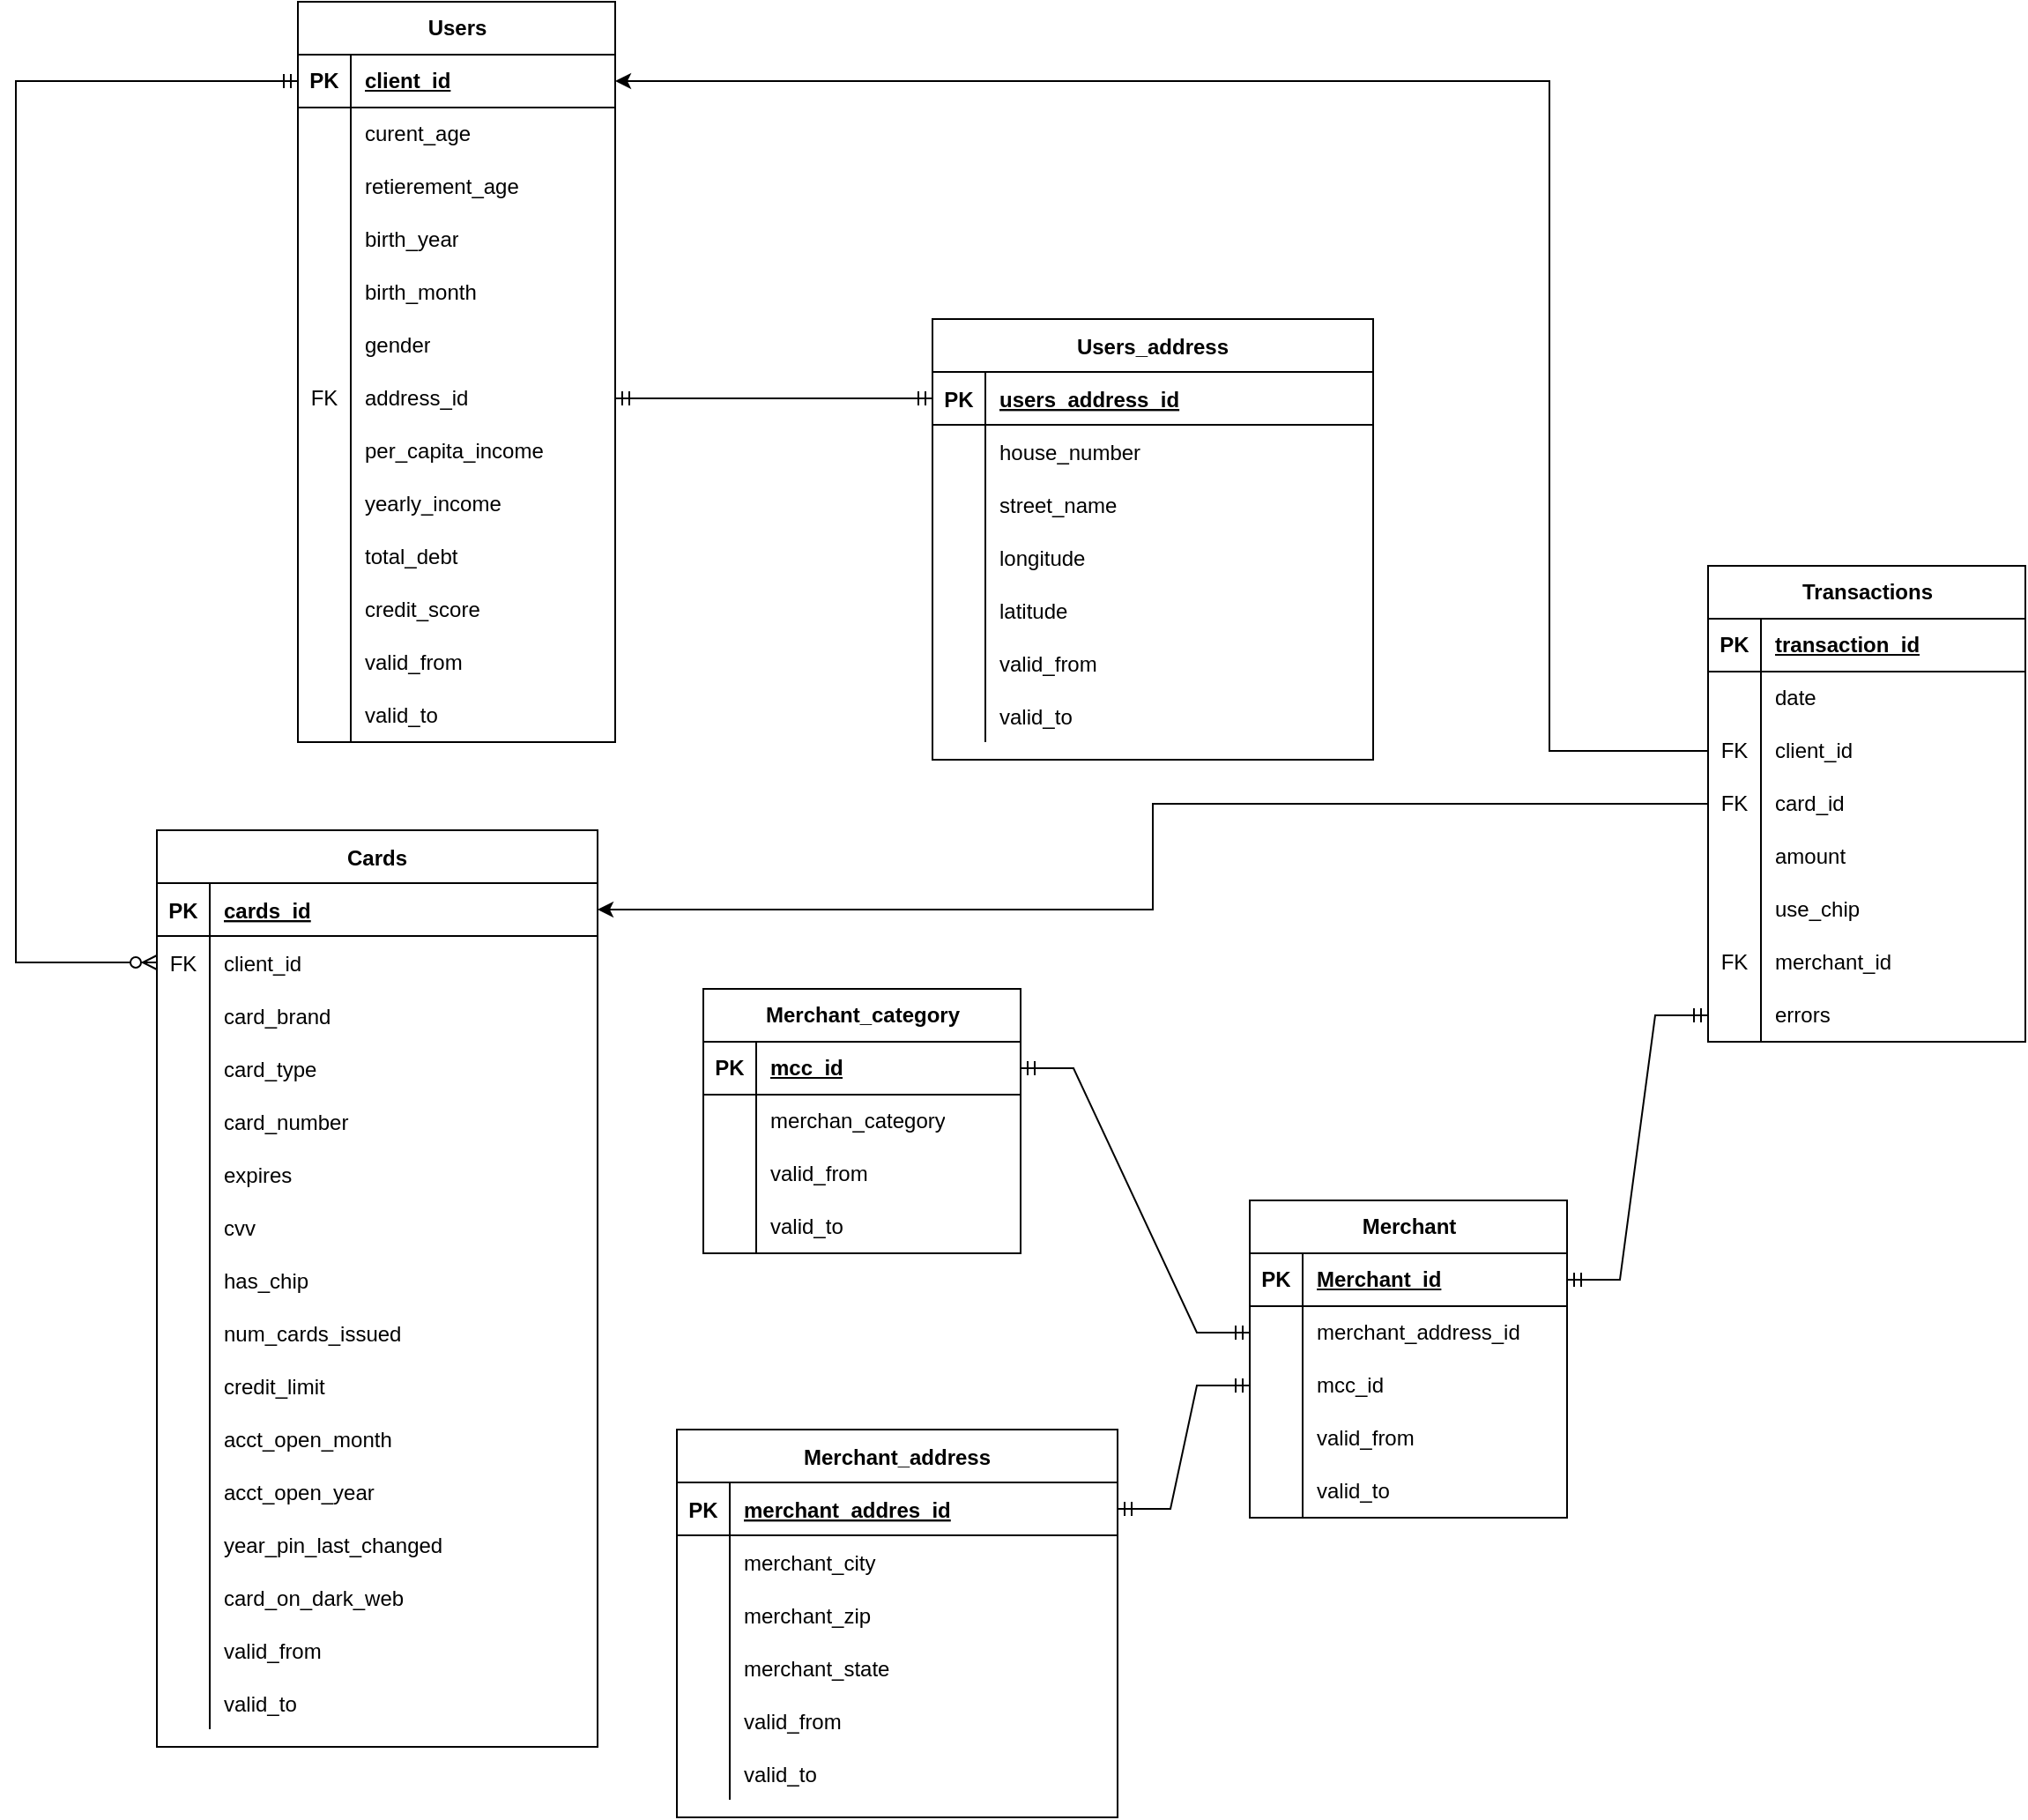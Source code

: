 <mxfile version="26.0.5">
  <diagram id="R2lEEEUBdFMjLlhIrx00" name="Page-1">
    <mxGraphModel dx="1687" dy="868" grid="1" gridSize="10" guides="1" tooltips="1" connect="1" arrows="1" fold="1" page="1" pageScale="1" pageWidth="850" pageHeight="1100" math="0" shadow="0" extFonts="Permanent Marker^https://fonts.googleapis.com/css?family=Permanent+Marker">
      <root>
        <mxCell id="0" />
        <mxCell id="1" parent="0" />
        <mxCell id="nqH-Dqp0w1Pg8HZ4fhZG-1" value="Users" style="shape=table;startSize=30;container=1;collapsible=1;childLayout=tableLayout;fixedRows=1;rowLines=0;fontStyle=1;align=center;resizeLast=1;html=1;" parent="1" vertex="1">
          <mxGeometry x="210" y="20" width="180" height="420" as="geometry" />
        </mxCell>
        <mxCell id="nqH-Dqp0w1Pg8HZ4fhZG-2" value="" style="shape=tableRow;horizontal=0;startSize=0;swimlaneHead=0;swimlaneBody=0;fillColor=none;collapsible=0;dropTarget=0;points=[[0,0.5],[1,0.5]];portConstraint=eastwest;top=0;left=0;right=0;bottom=1;" parent="nqH-Dqp0w1Pg8HZ4fhZG-1" vertex="1">
          <mxGeometry y="30" width="180" height="30" as="geometry" />
        </mxCell>
        <mxCell id="nqH-Dqp0w1Pg8HZ4fhZG-3" value="PK" style="shape=partialRectangle;connectable=0;fillColor=none;top=0;left=0;bottom=0;right=0;fontStyle=1;overflow=hidden;whiteSpace=wrap;html=1;" parent="nqH-Dqp0w1Pg8HZ4fhZG-2" vertex="1">
          <mxGeometry width="30" height="30" as="geometry">
            <mxRectangle width="30" height="30" as="alternateBounds" />
          </mxGeometry>
        </mxCell>
        <mxCell id="nqH-Dqp0w1Pg8HZ4fhZG-4" value="client_id" style="shape=partialRectangle;connectable=0;fillColor=none;top=0;left=0;bottom=0;right=0;align=left;spacingLeft=6;fontStyle=5;overflow=hidden;whiteSpace=wrap;html=1;" parent="nqH-Dqp0w1Pg8HZ4fhZG-2" vertex="1">
          <mxGeometry x="30" width="150" height="30" as="geometry">
            <mxRectangle width="150" height="30" as="alternateBounds" />
          </mxGeometry>
        </mxCell>
        <mxCell id="nqH-Dqp0w1Pg8HZ4fhZG-5" value="" style="shape=tableRow;horizontal=0;startSize=0;swimlaneHead=0;swimlaneBody=0;fillColor=none;collapsible=0;dropTarget=0;points=[[0,0.5],[1,0.5]];portConstraint=eastwest;top=0;left=0;right=0;bottom=0;" parent="nqH-Dqp0w1Pg8HZ4fhZG-1" vertex="1">
          <mxGeometry y="60" width="180" height="30" as="geometry" />
        </mxCell>
        <mxCell id="nqH-Dqp0w1Pg8HZ4fhZG-6" value="" style="shape=partialRectangle;connectable=0;fillColor=none;top=0;left=0;bottom=0;right=0;editable=1;overflow=hidden;whiteSpace=wrap;html=1;" parent="nqH-Dqp0w1Pg8HZ4fhZG-5" vertex="1">
          <mxGeometry width="30" height="30" as="geometry">
            <mxRectangle width="30" height="30" as="alternateBounds" />
          </mxGeometry>
        </mxCell>
        <mxCell id="nqH-Dqp0w1Pg8HZ4fhZG-7" value="curent_age" style="shape=partialRectangle;connectable=0;fillColor=none;top=0;left=0;bottom=0;right=0;align=left;spacingLeft=6;overflow=hidden;whiteSpace=wrap;html=1;" parent="nqH-Dqp0w1Pg8HZ4fhZG-5" vertex="1">
          <mxGeometry x="30" width="150" height="30" as="geometry">
            <mxRectangle width="150" height="30" as="alternateBounds" />
          </mxGeometry>
        </mxCell>
        <mxCell id="nqH-Dqp0w1Pg8HZ4fhZG-8" value="" style="shape=tableRow;horizontal=0;startSize=0;swimlaneHead=0;swimlaneBody=0;fillColor=none;collapsible=0;dropTarget=0;points=[[0,0.5],[1,0.5]];portConstraint=eastwest;top=0;left=0;right=0;bottom=0;" parent="nqH-Dqp0w1Pg8HZ4fhZG-1" vertex="1">
          <mxGeometry y="90" width="180" height="30" as="geometry" />
        </mxCell>
        <mxCell id="nqH-Dqp0w1Pg8HZ4fhZG-9" value="" style="shape=partialRectangle;connectable=0;fillColor=none;top=0;left=0;bottom=0;right=0;editable=1;overflow=hidden;whiteSpace=wrap;html=1;" parent="nqH-Dqp0w1Pg8HZ4fhZG-8" vertex="1">
          <mxGeometry width="30" height="30" as="geometry">
            <mxRectangle width="30" height="30" as="alternateBounds" />
          </mxGeometry>
        </mxCell>
        <mxCell id="nqH-Dqp0w1Pg8HZ4fhZG-10" value="retierement_age" style="shape=partialRectangle;connectable=0;fillColor=none;top=0;left=0;bottom=0;right=0;align=left;spacingLeft=6;overflow=hidden;whiteSpace=wrap;html=1;" parent="nqH-Dqp0w1Pg8HZ4fhZG-8" vertex="1">
          <mxGeometry x="30" width="150" height="30" as="geometry">
            <mxRectangle width="150" height="30" as="alternateBounds" />
          </mxGeometry>
        </mxCell>
        <mxCell id="nqH-Dqp0w1Pg8HZ4fhZG-11" value="" style="shape=tableRow;horizontal=0;startSize=0;swimlaneHead=0;swimlaneBody=0;fillColor=none;collapsible=0;dropTarget=0;points=[[0,0.5],[1,0.5]];portConstraint=eastwest;top=0;left=0;right=0;bottom=0;" parent="nqH-Dqp0w1Pg8HZ4fhZG-1" vertex="1">
          <mxGeometry y="120" width="180" height="30" as="geometry" />
        </mxCell>
        <mxCell id="nqH-Dqp0w1Pg8HZ4fhZG-12" value="" style="shape=partialRectangle;connectable=0;fillColor=none;top=0;left=0;bottom=0;right=0;editable=1;overflow=hidden;whiteSpace=wrap;html=1;" parent="nqH-Dqp0w1Pg8HZ4fhZG-11" vertex="1">
          <mxGeometry width="30" height="30" as="geometry">
            <mxRectangle width="30" height="30" as="alternateBounds" />
          </mxGeometry>
        </mxCell>
        <mxCell id="nqH-Dqp0w1Pg8HZ4fhZG-13" value="birth_year" style="shape=partialRectangle;connectable=0;fillColor=none;top=0;left=0;bottom=0;right=0;align=left;spacingLeft=6;overflow=hidden;whiteSpace=wrap;html=1;" parent="nqH-Dqp0w1Pg8HZ4fhZG-11" vertex="1">
          <mxGeometry x="30" width="150" height="30" as="geometry">
            <mxRectangle width="150" height="30" as="alternateBounds" />
          </mxGeometry>
        </mxCell>
        <mxCell id="nqH-Dqp0w1Pg8HZ4fhZG-14" style="shape=tableRow;horizontal=0;startSize=0;swimlaneHead=0;swimlaneBody=0;fillColor=none;collapsible=0;dropTarget=0;points=[[0,0.5],[1,0.5]];portConstraint=eastwest;top=0;left=0;right=0;bottom=0;" parent="nqH-Dqp0w1Pg8HZ4fhZG-1" vertex="1">
          <mxGeometry y="150" width="180" height="30" as="geometry" />
        </mxCell>
        <mxCell id="nqH-Dqp0w1Pg8HZ4fhZG-15" style="shape=partialRectangle;connectable=0;fillColor=none;top=0;left=0;bottom=0;right=0;editable=1;overflow=hidden;whiteSpace=wrap;html=1;" parent="nqH-Dqp0w1Pg8HZ4fhZG-14" vertex="1">
          <mxGeometry width="30" height="30" as="geometry">
            <mxRectangle width="30" height="30" as="alternateBounds" />
          </mxGeometry>
        </mxCell>
        <mxCell id="nqH-Dqp0w1Pg8HZ4fhZG-16" value="birth_month" style="shape=partialRectangle;connectable=0;fillColor=none;top=0;left=0;bottom=0;right=0;align=left;spacingLeft=6;overflow=hidden;whiteSpace=wrap;html=1;" parent="nqH-Dqp0w1Pg8HZ4fhZG-14" vertex="1">
          <mxGeometry x="30" width="150" height="30" as="geometry">
            <mxRectangle width="150" height="30" as="alternateBounds" />
          </mxGeometry>
        </mxCell>
        <mxCell id="nqH-Dqp0w1Pg8HZ4fhZG-17" style="shape=tableRow;horizontal=0;startSize=0;swimlaneHead=0;swimlaneBody=0;fillColor=none;collapsible=0;dropTarget=0;points=[[0,0.5],[1,0.5]];portConstraint=eastwest;top=0;left=0;right=0;bottom=0;" parent="nqH-Dqp0w1Pg8HZ4fhZG-1" vertex="1">
          <mxGeometry y="180" width="180" height="30" as="geometry" />
        </mxCell>
        <mxCell id="nqH-Dqp0w1Pg8HZ4fhZG-18" style="shape=partialRectangle;connectable=0;fillColor=none;top=0;left=0;bottom=0;right=0;editable=1;overflow=hidden;whiteSpace=wrap;html=1;" parent="nqH-Dqp0w1Pg8HZ4fhZG-17" vertex="1">
          <mxGeometry width="30" height="30" as="geometry">
            <mxRectangle width="30" height="30" as="alternateBounds" />
          </mxGeometry>
        </mxCell>
        <mxCell id="nqH-Dqp0w1Pg8HZ4fhZG-19" value="gender" style="shape=partialRectangle;connectable=0;fillColor=none;top=0;left=0;bottom=0;right=0;align=left;spacingLeft=6;overflow=hidden;whiteSpace=wrap;html=1;" parent="nqH-Dqp0w1Pg8HZ4fhZG-17" vertex="1">
          <mxGeometry x="30" width="150" height="30" as="geometry">
            <mxRectangle width="150" height="30" as="alternateBounds" />
          </mxGeometry>
        </mxCell>
        <mxCell id="nqH-Dqp0w1Pg8HZ4fhZG-20" style="shape=tableRow;horizontal=0;startSize=0;swimlaneHead=0;swimlaneBody=0;fillColor=none;collapsible=0;dropTarget=0;points=[[0,0.5],[1,0.5]];portConstraint=eastwest;top=0;left=0;right=0;bottom=0;" parent="nqH-Dqp0w1Pg8HZ4fhZG-1" vertex="1">
          <mxGeometry y="210" width="180" height="30" as="geometry" />
        </mxCell>
        <mxCell id="nqH-Dqp0w1Pg8HZ4fhZG-21" value="FK" style="shape=partialRectangle;connectable=0;fillColor=none;top=0;left=0;bottom=0;right=0;editable=1;overflow=hidden;whiteSpace=wrap;html=1;" parent="nqH-Dqp0w1Pg8HZ4fhZG-20" vertex="1">
          <mxGeometry width="30" height="30" as="geometry">
            <mxRectangle width="30" height="30" as="alternateBounds" />
          </mxGeometry>
        </mxCell>
        <mxCell id="nqH-Dqp0w1Pg8HZ4fhZG-22" value="address_id" style="shape=partialRectangle;connectable=0;fillColor=none;top=0;left=0;bottom=0;right=0;align=left;spacingLeft=6;overflow=hidden;whiteSpace=wrap;html=1;" parent="nqH-Dqp0w1Pg8HZ4fhZG-20" vertex="1">
          <mxGeometry x="30" width="150" height="30" as="geometry">
            <mxRectangle width="150" height="30" as="alternateBounds" />
          </mxGeometry>
        </mxCell>
        <mxCell id="nqH-Dqp0w1Pg8HZ4fhZG-23" style="shape=tableRow;horizontal=0;startSize=0;swimlaneHead=0;swimlaneBody=0;fillColor=none;collapsible=0;dropTarget=0;points=[[0,0.5],[1,0.5]];portConstraint=eastwest;top=0;left=0;right=0;bottom=0;" parent="nqH-Dqp0w1Pg8HZ4fhZG-1" vertex="1">
          <mxGeometry y="240" width="180" height="30" as="geometry" />
        </mxCell>
        <mxCell id="nqH-Dqp0w1Pg8HZ4fhZG-24" style="shape=partialRectangle;connectable=0;fillColor=none;top=0;left=0;bottom=0;right=0;editable=1;overflow=hidden;whiteSpace=wrap;html=1;" parent="nqH-Dqp0w1Pg8HZ4fhZG-23" vertex="1">
          <mxGeometry width="30" height="30" as="geometry">
            <mxRectangle width="30" height="30" as="alternateBounds" />
          </mxGeometry>
        </mxCell>
        <mxCell id="nqH-Dqp0w1Pg8HZ4fhZG-25" value="per_capita_income" style="shape=partialRectangle;connectable=0;fillColor=none;top=0;left=0;bottom=0;right=0;align=left;spacingLeft=6;overflow=hidden;whiteSpace=wrap;html=1;" parent="nqH-Dqp0w1Pg8HZ4fhZG-23" vertex="1">
          <mxGeometry x="30" width="150" height="30" as="geometry">
            <mxRectangle width="150" height="30" as="alternateBounds" />
          </mxGeometry>
        </mxCell>
        <mxCell id="nqH-Dqp0w1Pg8HZ4fhZG-26" style="shape=tableRow;horizontal=0;startSize=0;swimlaneHead=0;swimlaneBody=0;fillColor=none;collapsible=0;dropTarget=0;points=[[0,0.5],[1,0.5]];portConstraint=eastwest;top=0;left=0;right=0;bottom=0;" parent="nqH-Dqp0w1Pg8HZ4fhZG-1" vertex="1">
          <mxGeometry y="270" width="180" height="30" as="geometry" />
        </mxCell>
        <mxCell id="nqH-Dqp0w1Pg8HZ4fhZG-27" style="shape=partialRectangle;connectable=0;fillColor=none;top=0;left=0;bottom=0;right=0;editable=1;overflow=hidden;whiteSpace=wrap;html=1;" parent="nqH-Dqp0w1Pg8HZ4fhZG-26" vertex="1">
          <mxGeometry width="30" height="30" as="geometry">
            <mxRectangle width="30" height="30" as="alternateBounds" />
          </mxGeometry>
        </mxCell>
        <mxCell id="nqH-Dqp0w1Pg8HZ4fhZG-28" value="yearly_income" style="shape=partialRectangle;connectable=0;fillColor=none;top=0;left=0;bottom=0;right=0;align=left;spacingLeft=6;overflow=hidden;whiteSpace=wrap;html=1;" parent="nqH-Dqp0w1Pg8HZ4fhZG-26" vertex="1">
          <mxGeometry x="30" width="150" height="30" as="geometry">
            <mxRectangle width="150" height="30" as="alternateBounds" />
          </mxGeometry>
        </mxCell>
        <mxCell id="nqH-Dqp0w1Pg8HZ4fhZG-29" style="shape=tableRow;horizontal=0;startSize=0;swimlaneHead=0;swimlaneBody=0;fillColor=none;collapsible=0;dropTarget=0;points=[[0,0.5],[1,0.5]];portConstraint=eastwest;top=0;left=0;right=0;bottom=0;" parent="nqH-Dqp0w1Pg8HZ4fhZG-1" vertex="1">
          <mxGeometry y="300" width="180" height="30" as="geometry" />
        </mxCell>
        <mxCell id="nqH-Dqp0w1Pg8HZ4fhZG-30" style="shape=partialRectangle;connectable=0;fillColor=none;top=0;left=0;bottom=0;right=0;editable=1;overflow=hidden;whiteSpace=wrap;html=1;" parent="nqH-Dqp0w1Pg8HZ4fhZG-29" vertex="1">
          <mxGeometry width="30" height="30" as="geometry">
            <mxRectangle width="30" height="30" as="alternateBounds" />
          </mxGeometry>
        </mxCell>
        <mxCell id="nqH-Dqp0w1Pg8HZ4fhZG-31" value="total_debt" style="shape=partialRectangle;connectable=0;fillColor=none;top=0;left=0;bottom=0;right=0;align=left;spacingLeft=6;overflow=hidden;whiteSpace=wrap;html=1;" parent="nqH-Dqp0w1Pg8HZ4fhZG-29" vertex="1">
          <mxGeometry x="30" width="150" height="30" as="geometry">
            <mxRectangle width="150" height="30" as="alternateBounds" />
          </mxGeometry>
        </mxCell>
        <mxCell id="nqH-Dqp0w1Pg8HZ4fhZG-32" style="shape=tableRow;horizontal=0;startSize=0;swimlaneHead=0;swimlaneBody=0;fillColor=none;collapsible=0;dropTarget=0;points=[[0,0.5],[1,0.5]];portConstraint=eastwest;top=0;left=0;right=0;bottom=0;" parent="nqH-Dqp0w1Pg8HZ4fhZG-1" vertex="1">
          <mxGeometry y="330" width="180" height="30" as="geometry" />
        </mxCell>
        <mxCell id="nqH-Dqp0w1Pg8HZ4fhZG-33" style="shape=partialRectangle;connectable=0;fillColor=none;top=0;left=0;bottom=0;right=0;editable=1;overflow=hidden;whiteSpace=wrap;html=1;" parent="nqH-Dqp0w1Pg8HZ4fhZG-32" vertex="1">
          <mxGeometry width="30" height="30" as="geometry">
            <mxRectangle width="30" height="30" as="alternateBounds" />
          </mxGeometry>
        </mxCell>
        <mxCell id="nqH-Dqp0w1Pg8HZ4fhZG-34" value="credit_score" style="shape=partialRectangle;connectable=0;fillColor=none;top=0;left=0;bottom=0;right=0;align=left;spacingLeft=6;overflow=hidden;whiteSpace=wrap;html=1;" parent="nqH-Dqp0w1Pg8HZ4fhZG-32" vertex="1">
          <mxGeometry x="30" width="150" height="30" as="geometry">
            <mxRectangle width="150" height="30" as="alternateBounds" />
          </mxGeometry>
        </mxCell>
        <mxCell id="ZM5wDzp83a4-Jaxcb6iw-18" style="shape=tableRow;horizontal=0;startSize=0;swimlaneHead=0;swimlaneBody=0;fillColor=none;collapsible=0;dropTarget=0;points=[[0,0.5],[1,0.5]];portConstraint=eastwest;top=0;left=0;right=0;bottom=0;" vertex="1" parent="nqH-Dqp0w1Pg8HZ4fhZG-1">
          <mxGeometry y="360" width="180" height="30" as="geometry" />
        </mxCell>
        <mxCell id="ZM5wDzp83a4-Jaxcb6iw-19" style="shape=partialRectangle;connectable=0;fillColor=none;top=0;left=0;bottom=0;right=0;editable=1;overflow=hidden;whiteSpace=wrap;html=1;" vertex="1" parent="ZM5wDzp83a4-Jaxcb6iw-18">
          <mxGeometry width="30" height="30" as="geometry">
            <mxRectangle width="30" height="30" as="alternateBounds" />
          </mxGeometry>
        </mxCell>
        <mxCell id="ZM5wDzp83a4-Jaxcb6iw-20" value="valid_from" style="shape=partialRectangle;connectable=0;fillColor=none;top=0;left=0;bottom=0;right=0;align=left;spacingLeft=6;overflow=hidden;whiteSpace=wrap;html=1;" vertex="1" parent="ZM5wDzp83a4-Jaxcb6iw-18">
          <mxGeometry x="30" width="150" height="30" as="geometry">
            <mxRectangle width="150" height="30" as="alternateBounds" />
          </mxGeometry>
        </mxCell>
        <mxCell id="ZM5wDzp83a4-Jaxcb6iw-21" style="shape=tableRow;horizontal=0;startSize=0;swimlaneHead=0;swimlaneBody=0;fillColor=none;collapsible=0;dropTarget=0;points=[[0,0.5],[1,0.5]];portConstraint=eastwest;top=0;left=0;right=0;bottom=0;" vertex="1" parent="nqH-Dqp0w1Pg8HZ4fhZG-1">
          <mxGeometry y="390" width="180" height="30" as="geometry" />
        </mxCell>
        <mxCell id="ZM5wDzp83a4-Jaxcb6iw-22" style="shape=partialRectangle;connectable=0;fillColor=none;top=0;left=0;bottom=0;right=0;editable=1;overflow=hidden;whiteSpace=wrap;html=1;" vertex="1" parent="ZM5wDzp83a4-Jaxcb6iw-21">
          <mxGeometry width="30" height="30" as="geometry">
            <mxRectangle width="30" height="30" as="alternateBounds" />
          </mxGeometry>
        </mxCell>
        <mxCell id="ZM5wDzp83a4-Jaxcb6iw-23" value="valid_to" style="shape=partialRectangle;connectable=0;fillColor=none;top=0;left=0;bottom=0;right=0;align=left;spacingLeft=6;overflow=hidden;whiteSpace=wrap;html=1;" vertex="1" parent="ZM5wDzp83a4-Jaxcb6iw-21">
          <mxGeometry x="30" width="150" height="30" as="geometry">
            <mxRectangle width="150" height="30" as="alternateBounds" />
          </mxGeometry>
        </mxCell>
        <mxCell id="nqH-Dqp0w1Pg8HZ4fhZG-35" value="Users_address" style="shape=table;startSize=30;container=1;collapsible=1;childLayout=tableLayout;fixedRows=1;rowLines=0;fontStyle=1;align=center;resizeLast=1;" parent="1" vertex="1">
          <mxGeometry x="570" y="200" width="250" height="250" as="geometry" />
        </mxCell>
        <mxCell id="nqH-Dqp0w1Pg8HZ4fhZG-36" value="" style="shape=partialRectangle;collapsible=0;dropTarget=0;pointerEvents=0;fillColor=none;points=[[0,0.5],[1,0.5]];portConstraint=eastwest;top=0;left=0;right=0;bottom=1;" parent="nqH-Dqp0w1Pg8HZ4fhZG-35" vertex="1">
          <mxGeometry y="30" width="250" height="30" as="geometry" />
        </mxCell>
        <mxCell id="nqH-Dqp0w1Pg8HZ4fhZG-37" value="PK" style="shape=partialRectangle;overflow=hidden;connectable=0;fillColor=none;top=0;left=0;bottom=0;right=0;fontStyle=1;" parent="nqH-Dqp0w1Pg8HZ4fhZG-36" vertex="1">
          <mxGeometry width="30" height="30" as="geometry">
            <mxRectangle width="30" height="30" as="alternateBounds" />
          </mxGeometry>
        </mxCell>
        <mxCell id="nqH-Dqp0w1Pg8HZ4fhZG-38" value="users_address_id" style="shape=partialRectangle;overflow=hidden;connectable=0;fillColor=none;top=0;left=0;bottom=0;right=0;align=left;spacingLeft=6;fontStyle=5;" parent="nqH-Dqp0w1Pg8HZ4fhZG-36" vertex="1">
          <mxGeometry x="30" width="220" height="30" as="geometry">
            <mxRectangle width="220" height="30" as="alternateBounds" />
          </mxGeometry>
        </mxCell>
        <mxCell id="nqH-Dqp0w1Pg8HZ4fhZG-39" value="" style="shape=partialRectangle;collapsible=0;dropTarget=0;pointerEvents=0;fillColor=none;points=[[0,0.5],[1,0.5]];portConstraint=eastwest;top=0;left=0;right=0;bottom=0;" parent="nqH-Dqp0w1Pg8HZ4fhZG-35" vertex="1">
          <mxGeometry y="60" width="250" height="30" as="geometry" />
        </mxCell>
        <mxCell id="nqH-Dqp0w1Pg8HZ4fhZG-40" value="" style="shape=partialRectangle;overflow=hidden;connectable=0;fillColor=none;top=0;left=0;bottom=0;right=0;" parent="nqH-Dqp0w1Pg8HZ4fhZG-39" vertex="1">
          <mxGeometry width="30" height="30" as="geometry">
            <mxRectangle width="30" height="30" as="alternateBounds" />
          </mxGeometry>
        </mxCell>
        <mxCell id="nqH-Dqp0w1Pg8HZ4fhZG-41" value="house_number" style="shape=partialRectangle;overflow=hidden;connectable=0;fillColor=none;top=0;left=0;bottom=0;right=0;align=left;spacingLeft=6;" parent="nqH-Dqp0w1Pg8HZ4fhZG-39" vertex="1">
          <mxGeometry x="30" width="220" height="30" as="geometry">
            <mxRectangle width="220" height="30" as="alternateBounds" />
          </mxGeometry>
        </mxCell>
        <mxCell id="nqH-Dqp0w1Pg8HZ4fhZG-42" style="shape=partialRectangle;collapsible=0;dropTarget=0;pointerEvents=0;fillColor=none;points=[[0,0.5],[1,0.5]];portConstraint=eastwest;top=0;left=0;right=0;bottom=0;" parent="nqH-Dqp0w1Pg8HZ4fhZG-35" vertex="1">
          <mxGeometry y="90" width="250" height="30" as="geometry" />
        </mxCell>
        <mxCell id="nqH-Dqp0w1Pg8HZ4fhZG-43" style="shape=partialRectangle;overflow=hidden;connectable=0;fillColor=none;top=0;left=0;bottom=0;right=0;" parent="nqH-Dqp0w1Pg8HZ4fhZG-42" vertex="1">
          <mxGeometry width="30" height="30" as="geometry">
            <mxRectangle width="30" height="30" as="alternateBounds" />
          </mxGeometry>
        </mxCell>
        <mxCell id="nqH-Dqp0w1Pg8HZ4fhZG-44" value="street_name" style="shape=partialRectangle;overflow=hidden;connectable=0;fillColor=none;top=0;left=0;bottom=0;right=0;align=left;spacingLeft=6;" parent="nqH-Dqp0w1Pg8HZ4fhZG-42" vertex="1">
          <mxGeometry x="30" width="220" height="30" as="geometry">
            <mxRectangle width="220" height="30" as="alternateBounds" />
          </mxGeometry>
        </mxCell>
        <mxCell id="nqH-Dqp0w1Pg8HZ4fhZG-45" style="shape=partialRectangle;collapsible=0;dropTarget=0;pointerEvents=0;fillColor=none;points=[[0,0.5],[1,0.5]];portConstraint=eastwest;top=0;left=0;right=0;bottom=0;" parent="nqH-Dqp0w1Pg8HZ4fhZG-35" vertex="1">
          <mxGeometry y="120" width="250" height="30" as="geometry" />
        </mxCell>
        <mxCell id="nqH-Dqp0w1Pg8HZ4fhZG-46" style="shape=partialRectangle;overflow=hidden;connectable=0;fillColor=none;top=0;left=0;bottom=0;right=0;" parent="nqH-Dqp0w1Pg8HZ4fhZG-45" vertex="1">
          <mxGeometry width="30" height="30" as="geometry">
            <mxRectangle width="30" height="30" as="alternateBounds" />
          </mxGeometry>
        </mxCell>
        <mxCell id="nqH-Dqp0w1Pg8HZ4fhZG-47" value="longitude" style="shape=partialRectangle;overflow=hidden;connectable=0;fillColor=none;top=0;left=0;bottom=0;right=0;align=left;spacingLeft=6;" parent="nqH-Dqp0w1Pg8HZ4fhZG-45" vertex="1">
          <mxGeometry x="30" width="220" height="30" as="geometry">
            <mxRectangle width="220" height="30" as="alternateBounds" />
          </mxGeometry>
        </mxCell>
        <mxCell id="nqH-Dqp0w1Pg8HZ4fhZG-48" style="shape=partialRectangle;collapsible=0;dropTarget=0;pointerEvents=0;fillColor=none;points=[[0,0.5],[1,0.5]];portConstraint=eastwest;top=0;left=0;right=0;bottom=0;" parent="nqH-Dqp0w1Pg8HZ4fhZG-35" vertex="1">
          <mxGeometry y="150" width="250" height="30" as="geometry" />
        </mxCell>
        <mxCell id="nqH-Dqp0w1Pg8HZ4fhZG-49" style="shape=partialRectangle;overflow=hidden;connectable=0;fillColor=none;top=0;left=0;bottom=0;right=0;" parent="nqH-Dqp0w1Pg8HZ4fhZG-48" vertex="1">
          <mxGeometry width="30" height="30" as="geometry">
            <mxRectangle width="30" height="30" as="alternateBounds" />
          </mxGeometry>
        </mxCell>
        <mxCell id="nqH-Dqp0w1Pg8HZ4fhZG-50" value="latitude" style="shape=partialRectangle;overflow=hidden;connectable=0;fillColor=none;top=0;left=0;bottom=0;right=0;align=left;spacingLeft=6;" parent="nqH-Dqp0w1Pg8HZ4fhZG-48" vertex="1">
          <mxGeometry x="30" width="220" height="30" as="geometry">
            <mxRectangle width="220" height="30" as="alternateBounds" />
          </mxGeometry>
        </mxCell>
        <mxCell id="ZM5wDzp83a4-Jaxcb6iw-24" style="shape=partialRectangle;collapsible=0;dropTarget=0;pointerEvents=0;fillColor=none;points=[[0,0.5],[1,0.5]];portConstraint=eastwest;top=0;left=0;right=0;bottom=0;" vertex="1" parent="nqH-Dqp0w1Pg8HZ4fhZG-35">
          <mxGeometry y="180" width="250" height="30" as="geometry" />
        </mxCell>
        <mxCell id="ZM5wDzp83a4-Jaxcb6iw-25" style="shape=partialRectangle;overflow=hidden;connectable=0;fillColor=none;top=0;left=0;bottom=0;right=0;" vertex="1" parent="ZM5wDzp83a4-Jaxcb6iw-24">
          <mxGeometry width="30" height="30" as="geometry">
            <mxRectangle width="30" height="30" as="alternateBounds" />
          </mxGeometry>
        </mxCell>
        <mxCell id="ZM5wDzp83a4-Jaxcb6iw-26" value="valid_from" style="shape=partialRectangle;overflow=hidden;connectable=0;fillColor=none;top=0;left=0;bottom=0;right=0;align=left;spacingLeft=6;" vertex="1" parent="ZM5wDzp83a4-Jaxcb6iw-24">
          <mxGeometry x="30" width="220" height="30" as="geometry">
            <mxRectangle width="220" height="30" as="alternateBounds" />
          </mxGeometry>
        </mxCell>
        <mxCell id="ZM5wDzp83a4-Jaxcb6iw-27" style="shape=partialRectangle;collapsible=0;dropTarget=0;pointerEvents=0;fillColor=none;points=[[0,0.5],[1,0.5]];portConstraint=eastwest;top=0;left=0;right=0;bottom=0;" vertex="1" parent="nqH-Dqp0w1Pg8HZ4fhZG-35">
          <mxGeometry y="210" width="250" height="30" as="geometry" />
        </mxCell>
        <mxCell id="ZM5wDzp83a4-Jaxcb6iw-28" style="shape=partialRectangle;overflow=hidden;connectable=0;fillColor=none;top=0;left=0;bottom=0;right=0;" vertex="1" parent="ZM5wDzp83a4-Jaxcb6iw-27">
          <mxGeometry width="30" height="30" as="geometry">
            <mxRectangle width="30" height="30" as="alternateBounds" />
          </mxGeometry>
        </mxCell>
        <mxCell id="ZM5wDzp83a4-Jaxcb6iw-29" value="valid_to" style="shape=partialRectangle;overflow=hidden;connectable=0;fillColor=none;top=0;left=0;bottom=0;right=0;align=left;spacingLeft=6;" vertex="1" parent="ZM5wDzp83a4-Jaxcb6iw-27">
          <mxGeometry x="30" width="220" height="30" as="geometry">
            <mxRectangle width="220" height="30" as="alternateBounds" />
          </mxGeometry>
        </mxCell>
        <mxCell id="nqH-Dqp0w1Pg8HZ4fhZG-52" value="" style="edgeStyle=entityRelationEdgeStyle;fontSize=12;html=1;endArrow=ERmandOne;startArrow=ERmandOne;rounded=0;entryX=0;entryY=0.5;entryDx=0;entryDy=0;exitX=1;exitY=0.5;exitDx=0;exitDy=0;" parent="1" source="nqH-Dqp0w1Pg8HZ4fhZG-20" target="nqH-Dqp0w1Pg8HZ4fhZG-36" edge="1">
          <mxGeometry width="100" height="100" relative="1" as="geometry">
            <mxPoint x="370" y="390" as="sourcePoint" />
            <mxPoint x="470" y="290" as="targetPoint" />
          </mxGeometry>
        </mxCell>
        <mxCell id="nqH-Dqp0w1Pg8HZ4fhZG-53" value="Cards" style="shape=table;startSize=30;container=1;collapsible=1;childLayout=tableLayout;fixedRows=1;rowLines=0;fontStyle=1;align=center;resizeLast=1;" parent="1" vertex="1">
          <mxGeometry x="130" y="490" width="250" height="520" as="geometry" />
        </mxCell>
        <mxCell id="nqH-Dqp0w1Pg8HZ4fhZG-54" value="" style="shape=partialRectangle;collapsible=0;dropTarget=0;pointerEvents=0;fillColor=none;points=[[0,0.5],[1,0.5]];portConstraint=eastwest;top=0;left=0;right=0;bottom=1;" parent="nqH-Dqp0w1Pg8HZ4fhZG-53" vertex="1">
          <mxGeometry y="30" width="250" height="30" as="geometry" />
        </mxCell>
        <mxCell id="nqH-Dqp0w1Pg8HZ4fhZG-55" value="PK" style="shape=partialRectangle;overflow=hidden;connectable=0;fillColor=none;top=0;left=0;bottom=0;right=0;fontStyle=1;" parent="nqH-Dqp0w1Pg8HZ4fhZG-54" vertex="1">
          <mxGeometry width="30" height="30" as="geometry">
            <mxRectangle width="30" height="30" as="alternateBounds" />
          </mxGeometry>
        </mxCell>
        <mxCell id="nqH-Dqp0w1Pg8HZ4fhZG-56" value="cards_id" style="shape=partialRectangle;overflow=hidden;connectable=0;fillColor=none;top=0;left=0;bottom=0;right=0;align=left;spacingLeft=6;fontStyle=5;" parent="nqH-Dqp0w1Pg8HZ4fhZG-54" vertex="1">
          <mxGeometry x="30" width="220" height="30" as="geometry">
            <mxRectangle width="220" height="30" as="alternateBounds" />
          </mxGeometry>
        </mxCell>
        <mxCell id="nqH-Dqp0w1Pg8HZ4fhZG-57" value="" style="shape=partialRectangle;collapsible=0;dropTarget=0;pointerEvents=0;fillColor=none;points=[[0,0.5],[1,0.5]];portConstraint=eastwest;top=0;left=0;right=0;bottom=0;" parent="nqH-Dqp0w1Pg8HZ4fhZG-53" vertex="1">
          <mxGeometry y="60" width="250" height="30" as="geometry" />
        </mxCell>
        <mxCell id="nqH-Dqp0w1Pg8HZ4fhZG-58" value="FK" style="shape=partialRectangle;overflow=hidden;connectable=0;fillColor=none;top=0;left=0;bottom=0;right=0;" parent="nqH-Dqp0w1Pg8HZ4fhZG-57" vertex="1">
          <mxGeometry width="30" height="30" as="geometry">
            <mxRectangle width="30" height="30" as="alternateBounds" />
          </mxGeometry>
        </mxCell>
        <mxCell id="nqH-Dqp0w1Pg8HZ4fhZG-59" value="client_id" style="shape=partialRectangle;overflow=hidden;connectable=0;fillColor=none;top=0;left=0;bottom=0;right=0;align=left;spacingLeft=6;" parent="nqH-Dqp0w1Pg8HZ4fhZG-57" vertex="1">
          <mxGeometry x="30" width="220" height="30" as="geometry">
            <mxRectangle width="220" height="30" as="alternateBounds" />
          </mxGeometry>
        </mxCell>
        <mxCell id="nqH-Dqp0w1Pg8HZ4fhZG-60" style="shape=partialRectangle;collapsible=0;dropTarget=0;pointerEvents=0;fillColor=none;points=[[0,0.5],[1,0.5]];portConstraint=eastwest;top=0;left=0;right=0;bottom=0;" parent="nqH-Dqp0w1Pg8HZ4fhZG-53" vertex="1">
          <mxGeometry y="90" width="250" height="30" as="geometry" />
        </mxCell>
        <mxCell id="nqH-Dqp0w1Pg8HZ4fhZG-61" style="shape=partialRectangle;overflow=hidden;connectable=0;fillColor=none;top=0;left=0;bottom=0;right=0;" parent="nqH-Dqp0w1Pg8HZ4fhZG-60" vertex="1">
          <mxGeometry width="30" height="30" as="geometry">
            <mxRectangle width="30" height="30" as="alternateBounds" />
          </mxGeometry>
        </mxCell>
        <mxCell id="nqH-Dqp0w1Pg8HZ4fhZG-62" value="card_brand" style="shape=partialRectangle;overflow=hidden;connectable=0;fillColor=none;top=0;left=0;bottom=0;right=0;align=left;spacingLeft=6;" parent="nqH-Dqp0w1Pg8HZ4fhZG-60" vertex="1">
          <mxGeometry x="30" width="220" height="30" as="geometry">
            <mxRectangle width="220" height="30" as="alternateBounds" />
          </mxGeometry>
        </mxCell>
        <mxCell id="nqH-Dqp0w1Pg8HZ4fhZG-63" style="shape=partialRectangle;collapsible=0;dropTarget=0;pointerEvents=0;fillColor=none;points=[[0,0.5],[1,0.5]];portConstraint=eastwest;top=0;left=0;right=0;bottom=0;" parent="nqH-Dqp0w1Pg8HZ4fhZG-53" vertex="1">
          <mxGeometry y="120" width="250" height="30" as="geometry" />
        </mxCell>
        <mxCell id="nqH-Dqp0w1Pg8HZ4fhZG-64" style="shape=partialRectangle;overflow=hidden;connectable=0;fillColor=none;top=0;left=0;bottom=0;right=0;" parent="nqH-Dqp0w1Pg8HZ4fhZG-63" vertex="1">
          <mxGeometry width="30" height="30" as="geometry">
            <mxRectangle width="30" height="30" as="alternateBounds" />
          </mxGeometry>
        </mxCell>
        <mxCell id="nqH-Dqp0w1Pg8HZ4fhZG-65" value="card_type" style="shape=partialRectangle;overflow=hidden;connectable=0;fillColor=none;top=0;left=0;bottom=0;right=0;align=left;spacingLeft=6;" parent="nqH-Dqp0w1Pg8HZ4fhZG-63" vertex="1">
          <mxGeometry x="30" width="220" height="30" as="geometry">
            <mxRectangle width="220" height="30" as="alternateBounds" />
          </mxGeometry>
        </mxCell>
        <mxCell id="nqH-Dqp0w1Pg8HZ4fhZG-66" style="shape=partialRectangle;collapsible=0;dropTarget=0;pointerEvents=0;fillColor=none;points=[[0,0.5],[1,0.5]];portConstraint=eastwest;top=0;left=0;right=0;bottom=0;" parent="nqH-Dqp0w1Pg8HZ4fhZG-53" vertex="1">
          <mxGeometry y="150" width="250" height="30" as="geometry" />
        </mxCell>
        <mxCell id="nqH-Dqp0w1Pg8HZ4fhZG-67" style="shape=partialRectangle;overflow=hidden;connectable=0;fillColor=none;top=0;left=0;bottom=0;right=0;" parent="nqH-Dqp0w1Pg8HZ4fhZG-66" vertex="1">
          <mxGeometry width="30" height="30" as="geometry">
            <mxRectangle width="30" height="30" as="alternateBounds" />
          </mxGeometry>
        </mxCell>
        <mxCell id="nqH-Dqp0w1Pg8HZ4fhZG-68" value="card_number" style="shape=partialRectangle;overflow=hidden;connectable=0;fillColor=none;top=0;left=0;bottom=0;right=0;align=left;spacingLeft=6;" parent="nqH-Dqp0w1Pg8HZ4fhZG-66" vertex="1">
          <mxGeometry x="30" width="220" height="30" as="geometry">
            <mxRectangle width="220" height="30" as="alternateBounds" />
          </mxGeometry>
        </mxCell>
        <mxCell id="nqH-Dqp0w1Pg8HZ4fhZG-74" style="shape=partialRectangle;collapsible=0;dropTarget=0;pointerEvents=0;fillColor=none;points=[[0,0.5],[1,0.5]];portConstraint=eastwest;top=0;left=0;right=0;bottom=0;" parent="nqH-Dqp0w1Pg8HZ4fhZG-53" vertex="1">
          <mxGeometry y="180" width="250" height="30" as="geometry" />
        </mxCell>
        <mxCell id="nqH-Dqp0w1Pg8HZ4fhZG-75" style="shape=partialRectangle;overflow=hidden;connectable=0;fillColor=none;top=0;left=0;bottom=0;right=0;" parent="nqH-Dqp0w1Pg8HZ4fhZG-74" vertex="1">
          <mxGeometry width="30" height="30" as="geometry">
            <mxRectangle width="30" height="30" as="alternateBounds" />
          </mxGeometry>
        </mxCell>
        <mxCell id="nqH-Dqp0w1Pg8HZ4fhZG-76" value="expires" style="shape=partialRectangle;overflow=hidden;connectable=0;fillColor=none;top=0;left=0;bottom=0;right=0;align=left;spacingLeft=6;" parent="nqH-Dqp0w1Pg8HZ4fhZG-74" vertex="1">
          <mxGeometry x="30" width="220" height="30" as="geometry">
            <mxRectangle width="220" height="30" as="alternateBounds" />
          </mxGeometry>
        </mxCell>
        <mxCell id="nqH-Dqp0w1Pg8HZ4fhZG-77" style="shape=partialRectangle;collapsible=0;dropTarget=0;pointerEvents=0;fillColor=none;points=[[0,0.5],[1,0.5]];portConstraint=eastwest;top=0;left=0;right=0;bottom=0;" parent="nqH-Dqp0w1Pg8HZ4fhZG-53" vertex="1">
          <mxGeometry y="210" width="250" height="30" as="geometry" />
        </mxCell>
        <mxCell id="nqH-Dqp0w1Pg8HZ4fhZG-78" style="shape=partialRectangle;overflow=hidden;connectable=0;fillColor=none;top=0;left=0;bottom=0;right=0;" parent="nqH-Dqp0w1Pg8HZ4fhZG-77" vertex="1">
          <mxGeometry width="30" height="30" as="geometry">
            <mxRectangle width="30" height="30" as="alternateBounds" />
          </mxGeometry>
        </mxCell>
        <mxCell id="nqH-Dqp0w1Pg8HZ4fhZG-79" value="cvv" style="shape=partialRectangle;overflow=hidden;connectable=0;fillColor=none;top=0;left=0;bottom=0;right=0;align=left;spacingLeft=6;" parent="nqH-Dqp0w1Pg8HZ4fhZG-77" vertex="1">
          <mxGeometry x="30" width="220" height="30" as="geometry">
            <mxRectangle width="220" height="30" as="alternateBounds" />
          </mxGeometry>
        </mxCell>
        <mxCell id="nqH-Dqp0w1Pg8HZ4fhZG-80" style="shape=partialRectangle;collapsible=0;dropTarget=0;pointerEvents=0;fillColor=none;points=[[0,0.5],[1,0.5]];portConstraint=eastwest;top=0;left=0;right=0;bottom=0;" parent="nqH-Dqp0w1Pg8HZ4fhZG-53" vertex="1">
          <mxGeometry y="240" width="250" height="30" as="geometry" />
        </mxCell>
        <mxCell id="nqH-Dqp0w1Pg8HZ4fhZG-81" style="shape=partialRectangle;overflow=hidden;connectable=0;fillColor=none;top=0;left=0;bottom=0;right=0;" parent="nqH-Dqp0w1Pg8HZ4fhZG-80" vertex="1">
          <mxGeometry width="30" height="30" as="geometry">
            <mxRectangle width="30" height="30" as="alternateBounds" />
          </mxGeometry>
        </mxCell>
        <mxCell id="nqH-Dqp0w1Pg8HZ4fhZG-82" value="has_chip" style="shape=partialRectangle;overflow=hidden;connectable=0;fillColor=none;top=0;left=0;bottom=0;right=0;align=left;spacingLeft=6;" parent="nqH-Dqp0w1Pg8HZ4fhZG-80" vertex="1">
          <mxGeometry x="30" width="220" height="30" as="geometry">
            <mxRectangle width="220" height="30" as="alternateBounds" />
          </mxGeometry>
        </mxCell>
        <mxCell id="nqH-Dqp0w1Pg8HZ4fhZG-83" style="shape=partialRectangle;collapsible=0;dropTarget=0;pointerEvents=0;fillColor=none;points=[[0,0.5],[1,0.5]];portConstraint=eastwest;top=0;left=0;right=0;bottom=0;" parent="nqH-Dqp0w1Pg8HZ4fhZG-53" vertex="1">
          <mxGeometry y="270" width="250" height="30" as="geometry" />
        </mxCell>
        <mxCell id="nqH-Dqp0w1Pg8HZ4fhZG-84" style="shape=partialRectangle;overflow=hidden;connectable=0;fillColor=none;top=0;left=0;bottom=0;right=0;" parent="nqH-Dqp0w1Pg8HZ4fhZG-83" vertex="1">
          <mxGeometry width="30" height="30" as="geometry">
            <mxRectangle width="30" height="30" as="alternateBounds" />
          </mxGeometry>
        </mxCell>
        <mxCell id="nqH-Dqp0w1Pg8HZ4fhZG-85" value="num_cards_issued" style="shape=partialRectangle;overflow=hidden;connectable=0;fillColor=none;top=0;left=0;bottom=0;right=0;align=left;spacingLeft=6;" parent="nqH-Dqp0w1Pg8HZ4fhZG-83" vertex="1">
          <mxGeometry x="30" width="220" height="30" as="geometry">
            <mxRectangle width="220" height="30" as="alternateBounds" />
          </mxGeometry>
        </mxCell>
        <mxCell id="nqH-Dqp0w1Pg8HZ4fhZG-86" style="shape=partialRectangle;collapsible=0;dropTarget=0;pointerEvents=0;fillColor=none;points=[[0,0.5],[1,0.5]];portConstraint=eastwest;top=0;left=0;right=0;bottom=0;" parent="nqH-Dqp0w1Pg8HZ4fhZG-53" vertex="1">
          <mxGeometry y="300" width="250" height="30" as="geometry" />
        </mxCell>
        <mxCell id="nqH-Dqp0w1Pg8HZ4fhZG-87" value="" style="shape=partialRectangle;overflow=hidden;connectable=0;fillColor=none;top=0;left=0;bottom=0;right=0;" parent="nqH-Dqp0w1Pg8HZ4fhZG-86" vertex="1">
          <mxGeometry width="30" height="30" as="geometry">
            <mxRectangle width="30" height="30" as="alternateBounds" />
          </mxGeometry>
        </mxCell>
        <mxCell id="nqH-Dqp0w1Pg8HZ4fhZG-88" value="credit_limit" style="shape=partialRectangle;overflow=hidden;connectable=0;fillColor=none;top=0;left=0;bottom=0;right=0;align=left;spacingLeft=6;" parent="nqH-Dqp0w1Pg8HZ4fhZG-86" vertex="1">
          <mxGeometry x="30" width="220" height="30" as="geometry">
            <mxRectangle width="220" height="30" as="alternateBounds" />
          </mxGeometry>
        </mxCell>
        <mxCell id="nqH-Dqp0w1Pg8HZ4fhZG-89" style="shape=partialRectangle;collapsible=0;dropTarget=0;pointerEvents=0;fillColor=none;points=[[0,0.5],[1,0.5]];portConstraint=eastwest;top=0;left=0;right=0;bottom=0;" parent="nqH-Dqp0w1Pg8HZ4fhZG-53" vertex="1">
          <mxGeometry y="330" width="250" height="30" as="geometry" />
        </mxCell>
        <mxCell id="nqH-Dqp0w1Pg8HZ4fhZG-90" style="shape=partialRectangle;overflow=hidden;connectable=0;fillColor=none;top=0;left=0;bottom=0;right=0;" parent="nqH-Dqp0w1Pg8HZ4fhZG-89" vertex="1">
          <mxGeometry width="30" height="30" as="geometry">
            <mxRectangle width="30" height="30" as="alternateBounds" />
          </mxGeometry>
        </mxCell>
        <mxCell id="nqH-Dqp0w1Pg8HZ4fhZG-91" value="acct_open_month" style="shape=partialRectangle;overflow=hidden;connectable=0;fillColor=none;top=0;left=0;bottom=0;right=0;align=left;spacingLeft=6;" parent="nqH-Dqp0w1Pg8HZ4fhZG-89" vertex="1">
          <mxGeometry x="30" width="220" height="30" as="geometry">
            <mxRectangle width="220" height="30" as="alternateBounds" />
          </mxGeometry>
        </mxCell>
        <mxCell id="nqH-Dqp0w1Pg8HZ4fhZG-92" style="shape=partialRectangle;collapsible=0;dropTarget=0;pointerEvents=0;fillColor=none;points=[[0,0.5],[1,0.5]];portConstraint=eastwest;top=0;left=0;right=0;bottom=0;" parent="nqH-Dqp0w1Pg8HZ4fhZG-53" vertex="1">
          <mxGeometry y="360" width="250" height="30" as="geometry" />
        </mxCell>
        <mxCell id="nqH-Dqp0w1Pg8HZ4fhZG-93" style="shape=partialRectangle;overflow=hidden;connectable=0;fillColor=none;top=0;left=0;bottom=0;right=0;" parent="nqH-Dqp0w1Pg8HZ4fhZG-92" vertex="1">
          <mxGeometry width="30" height="30" as="geometry">
            <mxRectangle width="30" height="30" as="alternateBounds" />
          </mxGeometry>
        </mxCell>
        <mxCell id="nqH-Dqp0w1Pg8HZ4fhZG-94" value="acct_open_year" style="shape=partialRectangle;overflow=hidden;connectable=0;fillColor=none;top=0;left=0;bottom=0;right=0;align=left;spacingLeft=6;" parent="nqH-Dqp0w1Pg8HZ4fhZG-92" vertex="1">
          <mxGeometry x="30" width="220" height="30" as="geometry">
            <mxRectangle width="220" height="30" as="alternateBounds" />
          </mxGeometry>
        </mxCell>
        <mxCell id="nqH-Dqp0w1Pg8HZ4fhZG-95" style="shape=partialRectangle;collapsible=0;dropTarget=0;pointerEvents=0;fillColor=none;points=[[0,0.5],[1,0.5]];portConstraint=eastwest;top=0;left=0;right=0;bottom=0;" parent="nqH-Dqp0w1Pg8HZ4fhZG-53" vertex="1">
          <mxGeometry y="390" width="250" height="30" as="geometry" />
        </mxCell>
        <mxCell id="nqH-Dqp0w1Pg8HZ4fhZG-96" style="shape=partialRectangle;overflow=hidden;connectable=0;fillColor=none;top=0;left=0;bottom=0;right=0;" parent="nqH-Dqp0w1Pg8HZ4fhZG-95" vertex="1">
          <mxGeometry width="30" height="30" as="geometry">
            <mxRectangle width="30" height="30" as="alternateBounds" />
          </mxGeometry>
        </mxCell>
        <mxCell id="nqH-Dqp0w1Pg8HZ4fhZG-97" value="year_pin_last_changed" style="shape=partialRectangle;overflow=hidden;connectable=0;fillColor=none;top=0;left=0;bottom=0;right=0;align=left;spacingLeft=6;" parent="nqH-Dqp0w1Pg8HZ4fhZG-95" vertex="1">
          <mxGeometry x="30" width="220" height="30" as="geometry">
            <mxRectangle width="220" height="30" as="alternateBounds" />
          </mxGeometry>
        </mxCell>
        <mxCell id="nqH-Dqp0w1Pg8HZ4fhZG-98" style="shape=partialRectangle;collapsible=0;dropTarget=0;pointerEvents=0;fillColor=none;points=[[0,0.5],[1,0.5]];portConstraint=eastwest;top=0;left=0;right=0;bottom=0;" parent="nqH-Dqp0w1Pg8HZ4fhZG-53" vertex="1">
          <mxGeometry y="420" width="250" height="30" as="geometry" />
        </mxCell>
        <mxCell id="nqH-Dqp0w1Pg8HZ4fhZG-99" style="shape=partialRectangle;overflow=hidden;connectable=0;fillColor=none;top=0;left=0;bottom=0;right=0;" parent="nqH-Dqp0w1Pg8HZ4fhZG-98" vertex="1">
          <mxGeometry width="30" height="30" as="geometry">
            <mxRectangle width="30" height="30" as="alternateBounds" />
          </mxGeometry>
        </mxCell>
        <mxCell id="nqH-Dqp0w1Pg8HZ4fhZG-100" value="card_on_dark_web" style="shape=partialRectangle;overflow=hidden;connectable=0;fillColor=none;top=0;left=0;bottom=0;right=0;align=left;spacingLeft=6;" parent="nqH-Dqp0w1Pg8HZ4fhZG-98" vertex="1">
          <mxGeometry x="30" width="220" height="30" as="geometry">
            <mxRectangle width="220" height="30" as="alternateBounds" />
          </mxGeometry>
        </mxCell>
        <mxCell id="ZM5wDzp83a4-Jaxcb6iw-30" style="shape=partialRectangle;collapsible=0;dropTarget=0;pointerEvents=0;fillColor=none;points=[[0,0.5],[1,0.5]];portConstraint=eastwest;top=0;left=0;right=0;bottom=0;" vertex="1" parent="nqH-Dqp0w1Pg8HZ4fhZG-53">
          <mxGeometry y="450" width="250" height="30" as="geometry" />
        </mxCell>
        <mxCell id="ZM5wDzp83a4-Jaxcb6iw-31" style="shape=partialRectangle;overflow=hidden;connectable=0;fillColor=none;top=0;left=0;bottom=0;right=0;" vertex="1" parent="ZM5wDzp83a4-Jaxcb6iw-30">
          <mxGeometry width="30" height="30" as="geometry">
            <mxRectangle width="30" height="30" as="alternateBounds" />
          </mxGeometry>
        </mxCell>
        <mxCell id="ZM5wDzp83a4-Jaxcb6iw-32" value="valid_from" style="shape=partialRectangle;overflow=hidden;connectable=0;fillColor=none;top=0;left=0;bottom=0;right=0;align=left;spacingLeft=6;" vertex="1" parent="ZM5wDzp83a4-Jaxcb6iw-30">
          <mxGeometry x="30" width="220" height="30" as="geometry">
            <mxRectangle width="220" height="30" as="alternateBounds" />
          </mxGeometry>
        </mxCell>
        <mxCell id="ZM5wDzp83a4-Jaxcb6iw-33" style="shape=partialRectangle;collapsible=0;dropTarget=0;pointerEvents=0;fillColor=none;points=[[0,0.5],[1,0.5]];portConstraint=eastwest;top=0;left=0;right=0;bottom=0;" vertex="1" parent="nqH-Dqp0w1Pg8HZ4fhZG-53">
          <mxGeometry y="480" width="250" height="30" as="geometry" />
        </mxCell>
        <mxCell id="ZM5wDzp83a4-Jaxcb6iw-34" style="shape=partialRectangle;overflow=hidden;connectable=0;fillColor=none;top=0;left=0;bottom=0;right=0;" vertex="1" parent="ZM5wDzp83a4-Jaxcb6iw-33">
          <mxGeometry width="30" height="30" as="geometry">
            <mxRectangle width="30" height="30" as="alternateBounds" />
          </mxGeometry>
        </mxCell>
        <mxCell id="ZM5wDzp83a4-Jaxcb6iw-35" value="valid_to" style="shape=partialRectangle;overflow=hidden;connectable=0;fillColor=none;top=0;left=0;bottom=0;right=0;align=left;spacingLeft=6;" vertex="1" parent="ZM5wDzp83a4-Jaxcb6iw-33">
          <mxGeometry x="30" width="220" height="30" as="geometry">
            <mxRectangle width="220" height="30" as="alternateBounds" />
          </mxGeometry>
        </mxCell>
        <mxCell id="nqH-Dqp0w1Pg8HZ4fhZG-73" value="" style="edgeStyle=orthogonalEdgeStyle;fontSize=12;html=1;endArrow=ERzeroToMany;startArrow=ERmandOne;rounded=0;exitX=0;exitY=0.5;exitDx=0;exitDy=0;entryX=0;entryY=0.5;entryDx=0;entryDy=0;" parent="1" source="nqH-Dqp0w1Pg8HZ4fhZG-2" target="nqH-Dqp0w1Pg8HZ4fhZG-57" edge="1">
          <mxGeometry width="100" height="100" relative="1" as="geometry">
            <mxPoint x="30" y="430" as="sourcePoint" />
            <mxPoint x="130" y="330" as="targetPoint" />
            <Array as="points">
              <mxPoint x="50" y="65" />
              <mxPoint x="50" y="565" />
            </Array>
          </mxGeometry>
        </mxCell>
        <mxCell id="nqH-Dqp0w1Pg8HZ4fhZG-101" value="Transactions" style="shape=table;startSize=30;container=1;collapsible=1;childLayout=tableLayout;fixedRows=1;rowLines=0;fontStyle=1;align=center;resizeLast=1;html=1;" parent="1" vertex="1">
          <mxGeometry x="1010" y="340" width="180" height="270" as="geometry" />
        </mxCell>
        <mxCell id="nqH-Dqp0w1Pg8HZ4fhZG-102" value="" style="shape=tableRow;horizontal=0;startSize=0;swimlaneHead=0;swimlaneBody=0;fillColor=none;collapsible=0;dropTarget=0;points=[[0,0.5],[1,0.5]];portConstraint=eastwest;top=0;left=0;right=0;bottom=1;" parent="nqH-Dqp0w1Pg8HZ4fhZG-101" vertex="1">
          <mxGeometry y="30" width="180" height="30" as="geometry" />
        </mxCell>
        <mxCell id="nqH-Dqp0w1Pg8HZ4fhZG-103" value="PK" style="shape=partialRectangle;connectable=0;fillColor=none;top=0;left=0;bottom=0;right=0;fontStyle=1;overflow=hidden;whiteSpace=wrap;html=1;" parent="nqH-Dqp0w1Pg8HZ4fhZG-102" vertex="1">
          <mxGeometry width="30" height="30" as="geometry">
            <mxRectangle width="30" height="30" as="alternateBounds" />
          </mxGeometry>
        </mxCell>
        <mxCell id="nqH-Dqp0w1Pg8HZ4fhZG-104" value="transaction_id" style="shape=partialRectangle;connectable=0;fillColor=none;top=0;left=0;bottom=0;right=0;align=left;spacingLeft=6;fontStyle=5;overflow=hidden;whiteSpace=wrap;html=1;" parent="nqH-Dqp0w1Pg8HZ4fhZG-102" vertex="1">
          <mxGeometry x="30" width="150" height="30" as="geometry">
            <mxRectangle width="150" height="30" as="alternateBounds" />
          </mxGeometry>
        </mxCell>
        <mxCell id="nqH-Dqp0w1Pg8HZ4fhZG-105" value="" style="shape=tableRow;horizontal=0;startSize=0;swimlaneHead=0;swimlaneBody=0;fillColor=none;collapsible=0;dropTarget=0;points=[[0,0.5],[1,0.5]];portConstraint=eastwest;top=0;left=0;right=0;bottom=0;" parent="nqH-Dqp0w1Pg8HZ4fhZG-101" vertex="1">
          <mxGeometry y="60" width="180" height="30" as="geometry" />
        </mxCell>
        <mxCell id="nqH-Dqp0w1Pg8HZ4fhZG-106" value="" style="shape=partialRectangle;connectable=0;fillColor=none;top=0;left=0;bottom=0;right=0;editable=1;overflow=hidden;whiteSpace=wrap;html=1;" parent="nqH-Dqp0w1Pg8HZ4fhZG-105" vertex="1">
          <mxGeometry width="30" height="30" as="geometry">
            <mxRectangle width="30" height="30" as="alternateBounds" />
          </mxGeometry>
        </mxCell>
        <mxCell id="nqH-Dqp0w1Pg8HZ4fhZG-107" value="date" style="shape=partialRectangle;connectable=0;fillColor=none;top=0;left=0;bottom=0;right=0;align=left;spacingLeft=6;overflow=hidden;whiteSpace=wrap;html=1;" parent="nqH-Dqp0w1Pg8HZ4fhZG-105" vertex="1">
          <mxGeometry x="30" width="150" height="30" as="geometry">
            <mxRectangle width="150" height="30" as="alternateBounds" />
          </mxGeometry>
        </mxCell>
        <mxCell id="nqH-Dqp0w1Pg8HZ4fhZG-108" value="" style="shape=tableRow;horizontal=0;startSize=0;swimlaneHead=0;swimlaneBody=0;fillColor=none;collapsible=0;dropTarget=0;points=[[0,0.5],[1,0.5]];portConstraint=eastwest;top=0;left=0;right=0;bottom=0;" parent="nqH-Dqp0w1Pg8HZ4fhZG-101" vertex="1">
          <mxGeometry y="90" width="180" height="30" as="geometry" />
        </mxCell>
        <mxCell id="nqH-Dqp0w1Pg8HZ4fhZG-109" value="FK" style="shape=partialRectangle;connectable=0;fillColor=none;top=0;left=0;bottom=0;right=0;editable=1;overflow=hidden;whiteSpace=wrap;html=1;" parent="nqH-Dqp0w1Pg8HZ4fhZG-108" vertex="1">
          <mxGeometry width="30" height="30" as="geometry">
            <mxRectangle width="30" height="30" as="alternateBounds" />
          </mxGeometry>
        </mxCell>
        <mxCell id="nqH-Dqp0w1Pg8HZ4fhZG-110" value="client_id" style="shape=partialRectangle;connectable=0;fillColor=none;top=0;left=0;bottom=0;right=0;align=left;spacingLeft=6;overflow=hidden;whiteSpace=wrap;html=1;" parent="nqH-Dqp0w1Pg8HZ4fhZG-108" vertex="1">
          <mxGeometry x="30" width="150" height="30" as="geometry">
            <mxRectangle width="150" height="30" as="alternateBounds" />
          </mxGeometry>
        </mxCell>
        <mxCell id="nqH-Dqp0w1Pg8HZ4fhZG-111" value="" style="shape=tableRow;horizontal=0;startSize=0;swimlaneHead=0;swimlaneBody=0;fillColor=none;collapsible=0;dropTarget=0;points=[[0,0.5],[1,0.5]];portConstraint=eastwest;top=0;left=0;right=0;bottom=0;" parent="nqH-Dqp0w1Pg8HZ4fhZG-101" vertex="1">
          <mxGeometry y="120" width="180" height="30" as="geometry" />
        </mxCell>
        <mxCell id="nqH-Dqp0w1Pg8HZ4fhZG-112" value="FK" style="shape=partialRectangle;connectable=0;fillColor=none;top=0;left=0;bottom=0;right=0;editable=1;overflow=hidden;whiteSpace=wrap;html=1;" parent="nqH-Dqp0w1Pg8HZ4fhZG-111" vertex="1">
          <mxGeometry width="30" height="30" as="geometry">
            <mxRectangle width="30" height="30" as="alternateBounds" />
          </mxGeometry>
        </mxCell>
        <mxCell id="nqH-Dqp0w1Pg8HZ4fhZG-113" value="card_id" style="shape=partialRectangle;connectable=0;fillColor=none;top=0;left=0;bottom=0;right=0;align=left;spacingLeft=6;overflow=hidden;whiteSpace=wrap;html=1;" parent="nqH-Dqp0w1Pg8HZ4fhZG-111" vertex="1">
          <mxGeometry x="30" width="150" height="30" as="geometry">
            <mxRectangle width="150" height="30" as="alternateBounds" />
          </mxGeometry>
        </mxCell>
        <mxCell id="nqH-Dqp0w1Pg8HZ4fhZG-114" style="shape=tableRow;horizontal=0;startSize=0;swimlaneHead=0;swimlaneBody=0;fillColor=none;collapsible=0;dropTarget=0;points=[[0,0.5],[1,0.5]];portConstraint=eastwest;top=0;left=0;right=0;bottom=0;" parent="nqH-Dqp0w1Pg8HZ4fhZG-101" vertex="1">
          <mxGeometry y="150" width="180" height="30" as="geometry" />
        </mxCell>
        <mxCell id="nqH-Dqp0w1Pg8HZ4fhZG-115" style="shape=partialRectangle;connectable=0;fillColor=none;top=0;left=0;bottom=0;right=0;editable=1;overflow=hidden;whiteSpace=wrap;html=1;" parent="nqH-Dqp0w1Pg8HZ4fhZG-114" vertex="1">
          <mxGeometry width="30" height="30" as="geometry">
            <mxRectangle width="30" height="30" as="alternateBounds" />
          </mxGeometry>
        </mxCell>
        <mxCell id="nqH-Dqp0w1Pg8HZ4fhZG-116" value="amount" style="shape=partialRectangle;connectable=0;fillColor=none;top=0;left=0;bottom=0;right=0;align=left;spacingLeft=6;overflow=hidden;whiteSpace=wrap;html=1;" parent="nqH-Dqp0w1Pg8HZ4fhZG-114" vertex="1">
          <mxGeometry x="30" width="150" height="30" as="geometry">
            <mxRectangle width="150" height="30" as="alternateBounds" />
          </mxGeometry>
        </mxCell>
        <mxCell id="nqH-Dqp0w1Pg8HZ4fhZG-117" style="shape=tableRow;horizontal=0;startSize=0;swimlaneHead=0;swimlaneBody=0;fillColor=none;collapsible=0;dropTarget=0;points=[[0,0.5],[1,0.5]];portConstraint=eastwest;top=0;left=0;right=0;bottom=0;" parent="nqH-Dqp0w1Pg8HZ4fhZG-101" vertex="1">
          <mxGeometry y="180" width="180" height="30" as="geometry" />
        </mxCell>
        <mxCell id="nqH-Dqp0w1Pg8HZ4fhZG-118" style="shape=partialRectangle;connectable=0;fillColor=none;top=0;left=0;bottom=0;right=0;editable=1;overflow=hidden;whiteSpace=wrap;html=1;" parent="nqH-Dqp0w1Pg8HZ4fhZG-117" vertex="1">
          <mxGeometry width="30" height="30" as="geometry">
            <mxRectangle width="30" height="30" as="alternateBounds" />
          </mxGeometry>
        </mxCell>
        <mxCell id="nqH-Dqp0w1Pg8HZ4fhZG-119" value="use_chip" style="shape=partialRectangle;connectable=0;fillColor=none;top=0;left=0;bottom=0;right=0;align=left;spacingLeft=6;overflow=hidden;whiteSpace=wrap;html=1;" parent="nqH-Dqp0w1Pg8HZ4fhZG-117" vertex="1">
          <mxGeometry x="30" width="150" height="30" as="geometry">
            <mxRectangle width="150" height="30" as="alternateBounds" />
          </mxGeometry>
        </mxCell>
        <mxCell id="nqH-Dqp0w1Pg8HZ4fhZG-120" style="shape=tableRow;horizontal=0;startSize=0;swimlaneHead=0;swimlaneBody=0;fillColor=none;collapsible=0;dropTarget=0;points=[[0,0.5],[1,0.5]];portConstraint=eastwest;top=0;left=0;right=0;bottom=0;" parent="nqH-Dqp0w1Pg8HZ4fhZG-101" vertex="1">
          <mxGeometry y="210" width="180" height="30" as="geometry" />
        </mxCell>
        <mxCell id="nqH-Dqp0w1Pg8HZ4fhZG-121" value="FK" style="shape=partialRectangle;connectable=0;fillColor=none;top=0;left=0;bottom=0;right=0;editable=1;overflow=hidden;whiteSpace=wrap;html=1;" parent="nqH-Dqp0w1Pg8HZ4fhZG-120" vertex="1">
          <mxGeometry width="30" height="30" as="geometry">
            <mxRectangle width="30" height="30" as="alternateBounds" />
          </mxGeometry>
        </mxCell>
        <mxCell id="nqH-Dqp0w1Pg8HZ4fhZG-122" value="merchant_id" style="shape=partialRectangle;connectable=0;fillColor=none;top=0;left=0;bottom=0;right=0;align=left;spacingLeft=6;overflow=hidden;whiteSpace=wrap;html=1;" parent="nqH-Dqp0w1Pg8HZ4fhZG-120" vertex="1">
          <mxGeometry x="30" width="150" height="30" as="geometry">
            <mxRectangle width="150" height="30" as="alternateBounds" />
          </mxGeometry>
        </mxCell>
        <mxCell id="nqH-Dqp0w1Pg8HZ4fhZG-185" style="shape=tableRow;horizontal=0;startSize=0;swimlaneHead=0;swimlaneBody=0;fillColor=none;collapsible=0;dropTarget=0;points=[[0,0.5],[1,0.5]];portConstraint=eastwest;top=0;left=0;right=0;bottom=0;" parent="nqH-Dqp0w1Pg8HZ4fhZG-101" vertex="1">
          <mxGeometry y="240" width="180" height="30" as="geometry" />
        </mxCell>
        <mxCell id="nqH-Dqp0w1Pg8HZ4fhZG-186" style="shape=partialRectangle;connectable=0;fillColor=none;top=0;left=0;bottom=0;right=0;editable=1;overflow=hidden;whiteSpace=wrap;html=1;" parent="nqH-Dqp0w1Pg8HZ4fhZG-185" vertex="1">
          <mxGeometry width="30" height="30" as="geometry">
            <mxRectangle width="30" height="30" as="alternateBounds" />
          </mxGeometry>
        </mxCell>
        <mxCell id="nqH-Dqp0w1Pg8HZ4fhZG-187" value="errors" style="shape=partialRectangle;connectable=0;fillColor=none;top=0;left=0;bottom=0;right=0;align=left;spacingLeft=6;overflow=hidden;whiteSpace=wrap;html=1;" parent="nqH-Dqp0w1Pg8HZ4fhZG-185" vertex="1">
          <mxGeometry x="30" width="150" height="30" as="geometry">
            <mxRectangle width="150" height="30" as="alternateBounds" />
          </mxGeometry>
        </mxCell>
        <mxCell id="nqH-Dqp0w1Pg8HZ4fhZG-123" value="Merchant" style="shape=table;startSize=30;container=1;collapsible=1;childLayout=tableLayout;fixedRows=1;rowLines=0;fontStyle=1;align=center;resizeLast=1;html=1;" parent="1" vertex="1">
          <mxGeometry x="750" y="700" width="180" height="180" as="geometry" />
        </mxCell>
        <mxCell id="nqH-Dqp0w1Pg8HZ4fhZG-124" value="" style="shape=tableRow;horizontal=0;startSize=0;swimlaneHead=0;swimlaneBody=0;fillColor=none;collapsible=0;dropTarget=0;points=[[0,0.5],[1,0.5]];portConstraint=eastwest;top=0;left=0;right=0;bottom=1;" parent="nqH-Dqp0w1Pg8HZ4fhZG-123" vertex="1">
          <mxGeometry y="30" width="180" height="30" as="geometry" />
        </mxCell>
        <mxCell id="nqH-Dqp0w1Pg8HZ4fhZG-125" value="PK" style="shape=partialRectangle;connectable=0;fillColor=none;top=0;left=0;bottom=0;right=0;fontStyle=1;overflow=hidden;whiteSpace=wrap;html=1;" parent="nqH-Dqp0w1Pg8HZ4fhZG-124" vertex="1">
          <mxGeometry width="30" height="30" as="geometry">
            <mxRectangle width="30" height="30" as="alternateBounds" />
          </mxGeometry>
        </mxCell>
        <mxCell id="nqH-Dqp0w1Pg8HZ4fhZG-126" value="Merchant_id" style="shape=partialRectangle;connectable=0;fillColor=none;top=0;left=0;bottom=0;right=0;align=left;spacingLeft=6;fontStyle=5;overflow=hidden;whiteSpace=wrap;html=1;" parent="nqH-Dqp0w1Pg8HZ4fhZG-124" vertex="1">
          <mxGeometry x="30" width="150" height="30" as="geometry">
            <mxRectangle width="150" height="30" as="alternateBounds" />
          </mxGeometry>
        </mxCell>
        <mxCell id="nqH-Dqp0w1Pg8HZ4fhZG-163" style="shape=tableRow;horizontal=0;startSize=0;swimlaneHead=0;swimlaneBody=0;fillColor=none;collapsible=0;dropTarget=0;points=[[0,0.5],[1,0.5]];portConstraint=eastwest;top=0;left=0;right=0;bottom=0;" parent="nqH-Dqp0w1Pg8HZ4fhZG-123" vertex="1">
          <mxGeometry y="60" width="180" height="30" as="geometry" />
        </mxCell>
        <mxCell id="nqH-Dqp0w1Pg8HZ4fhZG-164" style="shape=partialRectangle;connectable=0;fillColor=none;top=0;left=0;bottom=0;right=0;editable=1;overflow=hidden;whiteSpace=wrap;html=1;" parent="nqH-Dqp0w1Pg8HZ4fhZG-163" vertex="1">
          <mxGeometry width="30" height="30" as="geometry">
            <mxRectangle width="30" height="30" as="alternateBounds" />
          </mxGeometry>
        </mxCell>
        <mxCell id="nqH-Dqp0w1Pg8HZ4fhZG-165" value="merchant_address_id" style="shape=partialRectangle;connectable=0;fillColor=none;top=0;left=0;bottom=0;right=0;align=left;spacingLeft=6;overflow=hidden;whiteSpace=wrap;html=1;" parent="nqH-Dqp0w1Pg8HZ4fhZG-163" vertex="1">
          <mxGeometry x="30" width="150" height="30" as="geometry">
            <mxRectangle width="150" height="30" as="alternateBounds" />
          </mxGeometry>
        </mxCell>
        <mxCell id="nqH-Dqp0w1Pg8HZ4fhZG-127" value="" style="shape=tableRow;horizontal=0;startSize=0;swimlaneHead=0;swimlaneBody=0;fillColor=none;collapsible=0;dropTarget=0;points=[[0,0.5],[1,0.5]];portConstraint=eastwest;top=0;left=0;right=0;bottom=0;" parent="nqH-Dqp0w1Pg8HZ4fhZG-123" vertex="1">
          <mxGeometry y="90" width="180" height="30" as="geometry" />
        </mxCell>
        <mxCell id="nqH-Dqp0w1Pg8HZ4fhZG-128" value="" style="shape=partialRectangle;connectable=0;fillColor=none;top=0;left=0;bottom=0;right=0;editable=1;overflow=hidden;whiteSpace=wrap;html=1;" parent="nqH-Dqp0w1Pg8HZ4fhZG-127" vertex="1">
          <mxGeometry width="30" height="30" as="geometry">
            <mxRectangle width="30" height="30" as="alternateBounds" />
          </mxGeometry>
        </mxCell>
        <mxCell id="nqH-Dqp0w1Pg8HZ4fhZG-129" value="mcc_id" style="shape=partialRectangle;connectable=0;fillColor=none;top=0;left=0;bottom=0;right=0;align=left;spacingLeft=6;overflow=hidden;whiteSpace=wrap;html=1;" parent="nqH-Dqp0w1Pg8HZ4fhZG-127" vertex="1">
          <mxGeometry x="30" width="150" height="30" as="geometry">
            <mxRectangle width="150" height="30" as="alternateBounds" />
          </mxGeometry>
        </mxCell>
        <mxCell id="ZM5wDzp83a4-Jaxcb6iw-36" style="shape=tableRow;horizontal=0;startSize=0;swimlaneHead=0;swimlaneBody=0;fillColor=none;collapsible=0;dropTarget=0;points=[[0,0.5],[1,0.5]];portConstraint=eastwest;top=0;left=0;right=0;bottom=0;" vertex="1" parent="nqH-Dqp0w1Pg8HZ4fhZG-123">
          <mxGeometry y="120" width="180" height="30" as="geometry" />
        </mxCell>
        <mxCell id="ZM5wDzp83a4-Jaxcb6iw-37" style="shape=partialRectangle;connectable=0;fillColor=none;top=0;left=0;bottom=0;right=0;editable=1;overflow=hidden;whiteSpace=wrap;html=1;" vertex="1" parent="ZM5wDzp83a4-Jaxcb6iw-36">
          <mxGeometry width="30" height="30" as="geometry">
            <mxRectangle width="30" height="30" as="alternateBounds" />
          </mxGeometry>
        </mxCell>
        <mxCell id="ZM5wDzp83a4-Jaxcb6iw-38" value="valid_from" style="shape=partialRectangle;connectable=0;fillColor=none;top=0;left=0;bottom=0;right=0;align=left;spacingLeft=6;overflow=hidden;whiteSpace=wrap;html=1;" vertex="1" parent="ZM5wDzp83a4-Jaxcb6iw-36">
          <mxGeometry x="30" width="150" height="30" as="geometry">
            <mxRectangle width="150" height="30" as="alternateBounds" />
          </mxGeometry>
        </mxCell>
        <mxCell id="ZM5wDzp83a4-Jaxcb6iw-39" style="shape=tableRow;horizontal=0;startSize=0;swimlaneHead=0;swimlaneBody=0;fillColor=none;collapsible=0;dropTarget=0;points=[[0,0.5],[1,0.5]];portConstraint=eastwest;top=0;left=0;right=0;bottom=0;" vertex="1" parent="nqH-Dqp0w1Pg8HZ4fhZG-123">
          <mxGeometry y="150" width="180" height="30" as="geometry" />
        </mxCell>
        <mxCell id="ZM5wDzp83a4-Jaxcb6iw-40" style="shape=partialRectangle;connectable=0;fillColor=none;top=0;left=0;bottom=0;right=0;editable=1;overflow=hidden;whiteSpace=wrap;html=1;" vertex="1" parent="ZM5wDzp83a4-Jaxcb6iw-39">
          <mxGeometry width="30" height="30" as="geometry">
            <mxRectangle width="30" height="30" as="alternateBounds" />
          </mxGeometry>
        </mxCell>
        <mxCell id="ZM5wDzp83a4-Jaxcb6iw-41" value="valid_to" style="shape=partialRectangle;connectable=0;fillColor=none;top=0;left=0;bottom=0;right=0;align=left;spacingLeft=6;overflow=hidden;whiteSpace=wrap;html=1;" vertex="1" parent="ZM5wDzp83a4-Jaxcb6iw-39">
          <mxGeometry x="30" width="150" height="30" as="geometry">
            <mxRectangle width="150" height="30" as="alternateBounds" />
          </mxGeometry>
        </mxCell>
        <mxCell id="nqH-Dqp0w1Pg8HZ4fhZG-139" value="Merchant_address" style="shape=table;startSize=30;container=1;collapsible=1;childLayout=tableLayout;fixedRows=1;rowLines=0;fontStyle=1;align=center;resizeLast=1;" parent="1" vertex="1">
          <mxGeometry x="425" y="830" width="250" height="220" as="geometry" />
        </mxCell>
        <mxCell id="nqH-Dqp0w1Pg8HZ4fhZG-140" value="" style="shape=partialRectangle;collapsible=0;dropTarget=0;pointerEvents=0;fillColor=none;points=[[0,0.5],[1,0.5]];portConstraint=eastwest;top=0;left=0;right=0;bottom=1;" parent="nqH-Dqp0w1Pg8HZ4fhZG-139" vertex="1">
          <mxGeometry y="30" width="250" height="30" as="geometry" />
        </mxCell>
        <mxCell id="nqH-Dqp0w1Pg8HZ4fhZG-141" value="PK" style="shape=partialRectangle;overflow=hidden;connectable=0;fillColor=none;top=0;left=0;bottom=0;right=0;fontStyle=1;" parent="nqH-Dqp0w1Pg8HZ4fhZG-140" vertex="1">
          <mxGeometry width="30" height="30" as="geometry">
            <mxRectangle width="30" height="30" as="alternateBounds" />
          </mxGeometry>
        </mxCell>
        <mxCell id="nqH-Dqp0w1Pg8HZ4fhZG-142" value="merchant_addres_id" style="shape=partialRectangle;overflow=hidden;connectable=0;fillColor=none;top=0;left=0;bottom=0;right=0;align=left;spacingLeft=6;fontStyle=5;" parent="nqH-Dqp0w1Pg8HZ4fhZG-140" vertex="1">
          <mxGeometry x="30" width="220" height="30" as="geometry">
            <mxRectangle width="220" height="30" as="alternateBounds" />
          </mxGeometry>
        </mxCell>
        <mxCell id="nqH-Dqp0w1Pg8HZ4fhZG-143" value="" style="shape=partialRectangle;collapsible=0;dropTarget=0;pointerEvents=0;fillColor=none;points=[[0,0.5],[1,0.5]];portConstraint=eastwest;top=0;left=0;right=0;bottom=0;" parent="nqH-Dqp0w1Pg8HZ4fhZG-139" vertex="1">
          <mxGeometry y="60" width="250" height="30" as="geometry" />
        </mxCell>
        <mxCell id="nqH-Dqp0w1Pg8HZ4fhZG-144" value="" style="shape=partialRectangle;overflow=hidden;connectable=0;fillColor=none;top=0;left=0;bottom=0;right=0;" parent="nqH-Dqp0w1Pg8HZ4fhZG-143" vertex="1">
          <mxGeometry width="30" height="30" as="geometry">
            <mxRectangle width="30" height="30" as="alternateBounds" />
          </mxGeometry>
        </mxCell>
        <mxCell id="nqH-Dqp0w1Pg8HZ4fhZG-145" value="merchant_city" style="shape=partialRectangle;overflow=hidden;connectable=0;fillColor=none;top=0;left=0;bottom=0;right=0;align=left;spacingLeft=6;" parent="nqH-Dqp0w1Pg8HZ4fhZG-143" vertex="1">
          <mxGeometry x="30" width="220" height="30" as="geometry">
            <mxRectangle width="220" height="30" as="alternateBounds" />
          </mxGeometry>
        </mxCell>
        <mxCell id="nqH-Dqp0w1Pg8HZ4fhZG-146" style="shape=partialRectangle;collapsible=0;dropTarget=0;pointerEvents=0;fillColor=none;points=[[0,0.5],[1,0.5]];portConstraint=eastwest;top=0;left=0;right=0;bottom=0;" parent="nqH-Dqp0w1Pg8HZ4fhZG-139" vertex="1">
          <mxGeometry y="90" width="250" height="30" as="geometry" />
        </mxCell>
        <mxCell id="nqH-Dqp0w1Pg8HZ4fhZG-147" style="shape=partialRectangle;overflow=hidden;connectable=0;fillColor=none;top=0;left=0;bottom=0;right=0;" parent="nqH-Dqp0w1Pg8HZ4fhZG-146" vertex="1">
          <mxGeometry width="30" height="30" as="geometry">
            <mxRectangle width="30" height="30" as="alternateBounds" />
          </mxGeometry>
        </mxCell>
        <mxCell id="nqH-Dqp0w1Pg8HZ4fhZG-148" value="merchant_zip" style="shape=partialRectangle;overflow=hidden;connectable=0;fillColor=none;top=0;left=0;bottom=0;right=0;align=left;spacingLeft=6;" parent="nqH-Dqp0w1Pg8HZ4fhZG-146" vertex="1">
          <mxGeometry x="30" width="220" height="30" as="geometry">
            <mxRectangle width="220" height="30" as="alternateBounds" />
          </mxGeometry>
        </mxCell>
        <mxCell id="nqH-Dqp0w1Pg8HZ4fhZG-149" style="shape=partialRectangle;collapsible=0;dropTarget=0;pointerEvents=0;fillColor=none;points=[[0,0.5],[1,0.5]];portConstraint=eastwest;top=0;left=0;right=0;bottom=0;" parent="nqH-Dqp0w1Pg8HZ4fhZG-139" vertex="1">
          <mxGeometry y="120" width="250" height="30" as="geometry" />
        </mxCell>
        <mxCell id="nqH-Dqp0w1Pg8HZ4fhZG-150" style="shape=partialRectangle;overflow=hidden;connectable=0;fillColor=none;top=0;left=0;bottom=0;right=0;" parent="nqH-Dqp0w1Pg8HZ4fhZG-149" vertex="1">
          <mxGeometry width="30" height="30" as="geometry">
            <mxRectangle width="30" height="30" as="alternateBounds" />
          </mxGeometry>
        </mxCell>
        <mxCell id="nqH-Dqp0w1Pg8HZ4fhZG-151" value="merchant_state" style="shape=partialRectangle;overflow=hidden;connectable=0;fillColor=none;top=0;left=0;bottom=0;right=0;align=left;spacingLeft=6;" parent="nqH-Dqp0w1Pg8HZ4fhZG-149" vertex="1">
          <mxGeometry x="30" width="220" height="30" as="geometry">
            <mxRectangle width="220" height="30" as="alternateBounds" />
          </mxGeometry>
        </mxCell>
        <mxCell id="nqH-Dqp0w1Pg8HZ4fhZG-179" style="shape=partialRectangle;collapsible=0;dropTarget=0;pointerEvents=0;fillColor=none;points=[[0,0.5],[1,0.5]];portConstraint=eastwest;top=0;left=0;right=0;bottom=0;" parent="nqH-Dqp0w1Pg8HZ4fhZG-139" vertex="1">
          <mxGeometry y="150" width="250" height="30" as="geometry" />
        </mxCell>
        <mxCell id="nqH-Dqp0w1Pg8HZ4fhZG-180" style="shape=partialRectangle;overflow=hidden;connectable=0;fillColor=none;top=0;left=0;bottom=0;right=0;" parent="nqH-Dqp0w1Pg8HZ4fhZG-179" vertex="1">
          <mxGeometry width="30" height="30" as="geometry">
            <mxRectangle width="30" height="30" as="alternateBounds" />
          </mxGeometry>
        </mxCell>
        <mxCell id="nqH-Dqp0w1Pg8HZ4fhZG-181" value="valid_from" style="shape=partialRectangle;overflow=hidden;connectable=0;fillColor=none;top=0;left=0;bottom=0;right=0;align=left;spacingLeft=6;" parent="nqH-Dqp0w1Pg8HZ4fhZG-179" vertex="1">
          <mxGeometry x="30" width="220" height="30" as="geometry">
            <mxRectangle width="220" height="30" as="alternateBounds" />
          </mxGeometry>
        </mxCell>
        <mxCell id="nqH-Dqp0w1Pg8HZ4fhZG-182" style="shape=partialRectangle;collapsible=0;dropTarget=0;pointerEvents=0;fillColor=none;points=[[0,0.5],[1,0.5]];portConstraint=eastwest;top=0;left=0;right=0;bottom=0;" parent="nqH-Dqp0w1Pg8HZ4fhZG-139" vertex="1">
          <mxGeometry y="180" width="250" height="30" as="geometry" />
        </mxCell>
        <mxCell id="nqH-Dqp0w1Pg8HZ4fhZG-183" style="shape=partialRectangle;overflow=hidden;connectable=0;fillColor=none;top=0;left=0;bottom=0;right=0;" parent="nqH-Dqp0w1Pg8HZ4fhZG-182" vertex="1">
          <mxGeometry width="30" height="30" as="geometry">
            <mxRectangle width="30" height="30" as="alternateBounds" />
          </mxGeometry>
        </mxCell>
        <mxCell id="nqH-Dqp0w1Pg8HZ4fhZG-184" value="valid_to" style="shape=partialRectangle;overflow=hidden;connectable=0;fillColor=none;top=0;left=0;bottom=0;right=0;align=left;spacingLeft=6;" parent="nqH-Dqp0w1Pg8HZ4fhZG-182" vertex="1">
          <mxGeometry x="30" width="220" height="30" as="geometry">
            <mxRectangle width="220" height="30" as="alternateBounds" />
          </mxGeometry>
        </mxCell>
        <mxCell id="nqH-Dqp0w1Pg8HZ4fhZG-162" value="" style="edgeStyle=entityRelationEdgeStyle;fontSize=12;html=1;endArrow=ERmandOne;startArrow=ERmandOne;rounded=0;exitX=0;exitY=0.5;exitDx=0;exitDy=0;" parent="1" source="nqH-Dqp0w1Pg8HZ4fhZG-185" target="nqH-Dqp0w1Pg8HZ4fhZG-124" edge="1">
          <mxGeometry width="100" height="100" relative="1" as="geometry">
            <mxPoint x="1270" y="630" as="sourcePoint" />
            <mxPoint x="1370" y="530" as="targetPoint" />
          </mxGeometry>
        </mxCell>
        <mxCell id="nqH-Dqp0w1Pg8HZ4fhZG-166" value="" style="edgeStyle=entityRelationEdgeStyle;fontSize=12;html=1;endArrow=ERmandOne;startArrow=ERmandOne;rounded=0;entryX=1;entryY=0.5;entryDx=0;entryDy=0;exitX=0;exitY=0.5;exitDx=0;exitDy=0;" parent="1" source="nqH-Dqp0w1Pg8HZ4fhZG-127" target="nqH-Dqp0w1Pg8HZ4fhZG-140" edge="1">
          <mxGeometry width="100" height="100" relative="1" as="geometry">
            <mxPoint x="690" y="700" as="sourcePoint" />
            <mxPoint x="790" y="600" as="targetPoint" />
          </mxGeometry>
        </mxCell>
        <mxCell id="nqH-Dqp0w1Pg8HZ4fhZG-188" style="edgeStyle=orthogonalEdgeStyle;rounded=0;orthogonalLoop=1;jettySize=auto;html=1;entryX=1;entryY=0.5;entryDx=0;entryDy=0;" parent="1" source="nqH-Dqp0w1Pg8HZ4fhZG-108" target="nqH-Dqp0w1Pg8HZ4fhZG-2" edge="1">
          <mxGeometry relative="1" as="geometry">
            <Array as="points">
              <mxPoint x="920" y="445" />
              <mxPoint x="920" y="65" />
            </Array>
          </mxGeometry>
        </mxCell>
        <mxCell id="nqH-Dqp0w1Pg8HZ4fhZG-189" style="edgeStyle=orthogonalEdgeStyle;rounded=0;orthogonalLoop=1;jettySize=auto;html=1;entryX=1;entryY=0.5;entryDx=0;entryDy=0;" parent="1" source="nqH-Dqp0w1Pg8HZ4fhZG-111" target="nqH-Dqp0w1Pg8HZ4fhZG-54" edge="1">
          <mxGeometry relative="1" as="geometry" />
        </mxCell>
        <mxCell id="ZM5wDzp83a4-Jaxcb6iw-4" value="Merchant_category" style="shape=table;startSize=30;container=1;collapsible=1;childLayout=tableLayout;fixedRows=1;rowLines=0;fontStyle=1;align=center;resizeLast=1;html=1;" vertex="1" parent="1">
          <mxGeometry x="440" y="580" width="180" height="150" as="geometry" />
        </mxCell>
        <mxCell id="ZM5wDzp83a4-Jaxcb6iw-5" value="" style="shape=tableRow;horizontal=0;startSize=0;swimlaneHead=0;swimlaneBody=0;fillColor=none;collapsible=0;dropTarget=0;points=[[0,0.5],[1,0.5]];portConstraint=eastwest;top=0;left=0;right=0;bottom=1;" vertex="1" parent="ZM5wDzp83a4-Jaxcb6iw-4">
          <mxGeometry y="30" width="180" height="30" as="geometry" />
        </mxCell>
        <mxCell id="ZM5wDzp83a4-Jaxcb6iw-6" value="PK" style="shape=partialRectangle;connectable=0;fillColor=none;top=0;left=0;bottom=0;right=0;fontStyle=1;overflow=hidden;whiteSpace=wrap;html=1;" vertex="1" parent="ZM5wDzp83a4-Jaxcb6iw-5">
          <mxGeometry width="30" height="30" as="geometry">
            <mxRectangle width="30" height="30" as="alternateBounds" />
          </mxGeometry>
        </mxCell>
        <mxCell id="ZM5wDzp83a4-Jaxcb6iw-7" value="mcc_id" style="shape=partialRectangle;connectable=0;fillColor=none;top=0;left=0;bottom=0;right=0;align=left;spacingLeft=6;fontStyle=5;overflow=hidden;whiteSpace=wrap;html=1;" vertex="1" parent="ZM5wDzp83a4-Jaxcb6iw-5">
          <mxGeometry x="30" width="150" height="30" as="geometry">
            <mxRectangle width="150" height="30" as="alternateBounds" />
          </mxGeometry>
        </mxCell>
        <mxCell id="ZM5wDzp83a4-Jaxcb6iw-8" style="shape=tableRow;horizontal=0;startSize=0;swimlaneHead=0;swimlaneBody=0;fillColor=none;collapsible=0;dropTarget=0;points=[[0,0.5],[1,0.5]];portConstraint=eastwest;top=0;left=0;right=0;bottom=0;" vertex="1" parent="ZM5wDzp83a4-Jaxcb6iw-4">
          <mxGeometry y="60" width="180" height="30" as="geometry" />
        </mxCell>
        <mxCell id="ZM5wDzp83a4-Jaxcb6iw-9" style="shape=partialRectangle;connectable=0;fillColor=none;top=0;left=0;bottom=0;right=0;editable=1;overflow=hidden;whiteSpace=wrap;html=1;" vertex="1" parent="ZM5wDzp83a4-Jaxcb6iw-8">
          <mxGeometry width="30" height="30" as="geometry">
            <mxRectangle width="30" height="30" as="alternateBounds" />
          </mxGeometry>
        </mxCell>
        <mxCell id="ZM5wDzp83a4-Jaxcb6iw-10" value="merchan_category" style="shape=partialRectangle;connectable=0;fillColor=none;top=0;left=0;bottom=0;right=0;align=left;spacingLeft=6;overflow=hidden;whiteSpace=wrap;html=1;" vertex="1" parent="ZM5wDzp83a4-Jaxcb6iw-8">
          <mxGeometry x="30" width="150" height="30" as="geometry">
            <mxRectangle width="150" height="30" as="alternateBounds" />
          </mxGeometry>
        </mxCell>
        <mxCell id="ZM5wDzp83a4-Jaxcb6iw-42" style="shape=tableRow;horizontal=0;startSize=0;swimlaneHead=0;swimlaneBody=0;fillColor=none;collapsible=0;dropTarget=0;points=[[0,0.5],[1,0.5]];portConstraint=eastwest;top=0;left=0;right=0;bottom=0;" vertex="1" parent="ZM5wDzp83a4-Jaxcb6iw-4">
          <mxGeometry y="90" width="180" height="30" as="geometry" />
        </mxCell>
        <mxCell id="ZM5wDzp83a4-Jaxcb6iw-43" style="shape=partialRectangle;connectable=0;fillColor=none;top=0;left=0;bottom=0;right=0;editable=1;overflow=hidden;whiteSpace=wrap;html=1;" vertex="1" parent="ZM5wDzp83a4-Jaxcb6iw-42">
          <mxGeometry width="30" height="30" as="geometry">
            <mxRectangle width="30" height="30" as="alternateBounds" />
          </mxGeometry>
        </mxCell>
        <mxCell id="ZM5wDzp83a4-Jaxcb6iw-44" value="valid_from" style="shape=partialRectangle;connectable=0;fillColor=none;top=0;left=0;bottom=0;right=0;align=left;spacingLeft=6;overflow=hidden;whiteSpace=wrap;html=1;" vertex="1" parent="ZM5wDzp83a4-Jaxcb6iw-42">
          <mxGeometry x="30" width="150" height="30" as="geometry">
            <mxRectangle width="150" height="30" as="alternateBounds" />
          </mxGeometry>
        </mxCell>
        <mxCell id="ZM5wDzp83a4-Jaxcb6iw-45" style="shape=tableRow;horizontal=0;startSize=0;swimlaneHead=0;swimlaneBody=0;fillColor=none;collapsible=0;dropTarget=0;points=[[0,0.5],[1,0.5]];portConstraint=eastwest;top=0;left=0;right=0;bottom=0;" vertex="1" parent="ZM5wDzp83a4-Jaxcb6iw-4">
          <mxGeometry y="120" width="180" height="30" as="geometry" />
        </mxCell>
        <mxCell id="ZM5wDzp83a4-Jaxcb6iw-46" style="shape=partialRectangle;connectable=0;fillColor=none;top=0;left=0;bottom=0;right=0;editable=1;overflow=hidden;whiteSpace=wrap;html=1;" vertex="1" parent="ZM5wDzp83a4-Jaxcb6iw-45">
          <mxGeometry width="30" height="30" as="geometry">
            <mxRectangle width="30" height="30" as="alternateBounds" />
          </mxGeometry>
        </mxCell>
        <mxCell id="ZM5wDzp83a4-Jaxcb6iw-47" value="valid_to" style="shape=partialRectangle;connectable=0;fillColor=none;top=0;left=0;bottom=0;right=0;align=left;spacingLeft=6;overflow=hidden;whiteSpace=wrap;html=1;" vertex="1" parent="ZM5wDzp83a4-Jaxcb6iw-45">
          <mxGeometry x="30" width="150" height="30" as="geometry">
            <mxRectangle width="150" height="30" as="alternateBounds" />
          </mxGeometry>
        </mxCell>
        <mxCell id="ZM5wDzp83a4-Jaxcb6iw-17" value="" style="edgeStyle=entityRelationEdgeStyle;fontSize=12;html=1;endArrow=ERmandOne;startArrow=ERmandOne;rounded=0;exitX=0;exitY=0.5;exitDx=0;exitDy=0;entryX=1;entryY=0.5;entryDx=0;entryDy=0;" edge="1" parent="1" source="nqH-Dqp0w1Pg8HZ4fhZG-163" target="ZM5wDzp83a4-Jaxcb6iw-5">
          <mxGeometry width="100" height="100" relative="1" as="geometry">
            <mxPoint x="760" y="785" as="sourcePoint" />
            <mxPoint x="630" y="740" as="targetPoint" />
          </mxGeometry>
        </mxCell>
      </root>
    </mxGraphModel>
  </diagram>
</mxfile>
